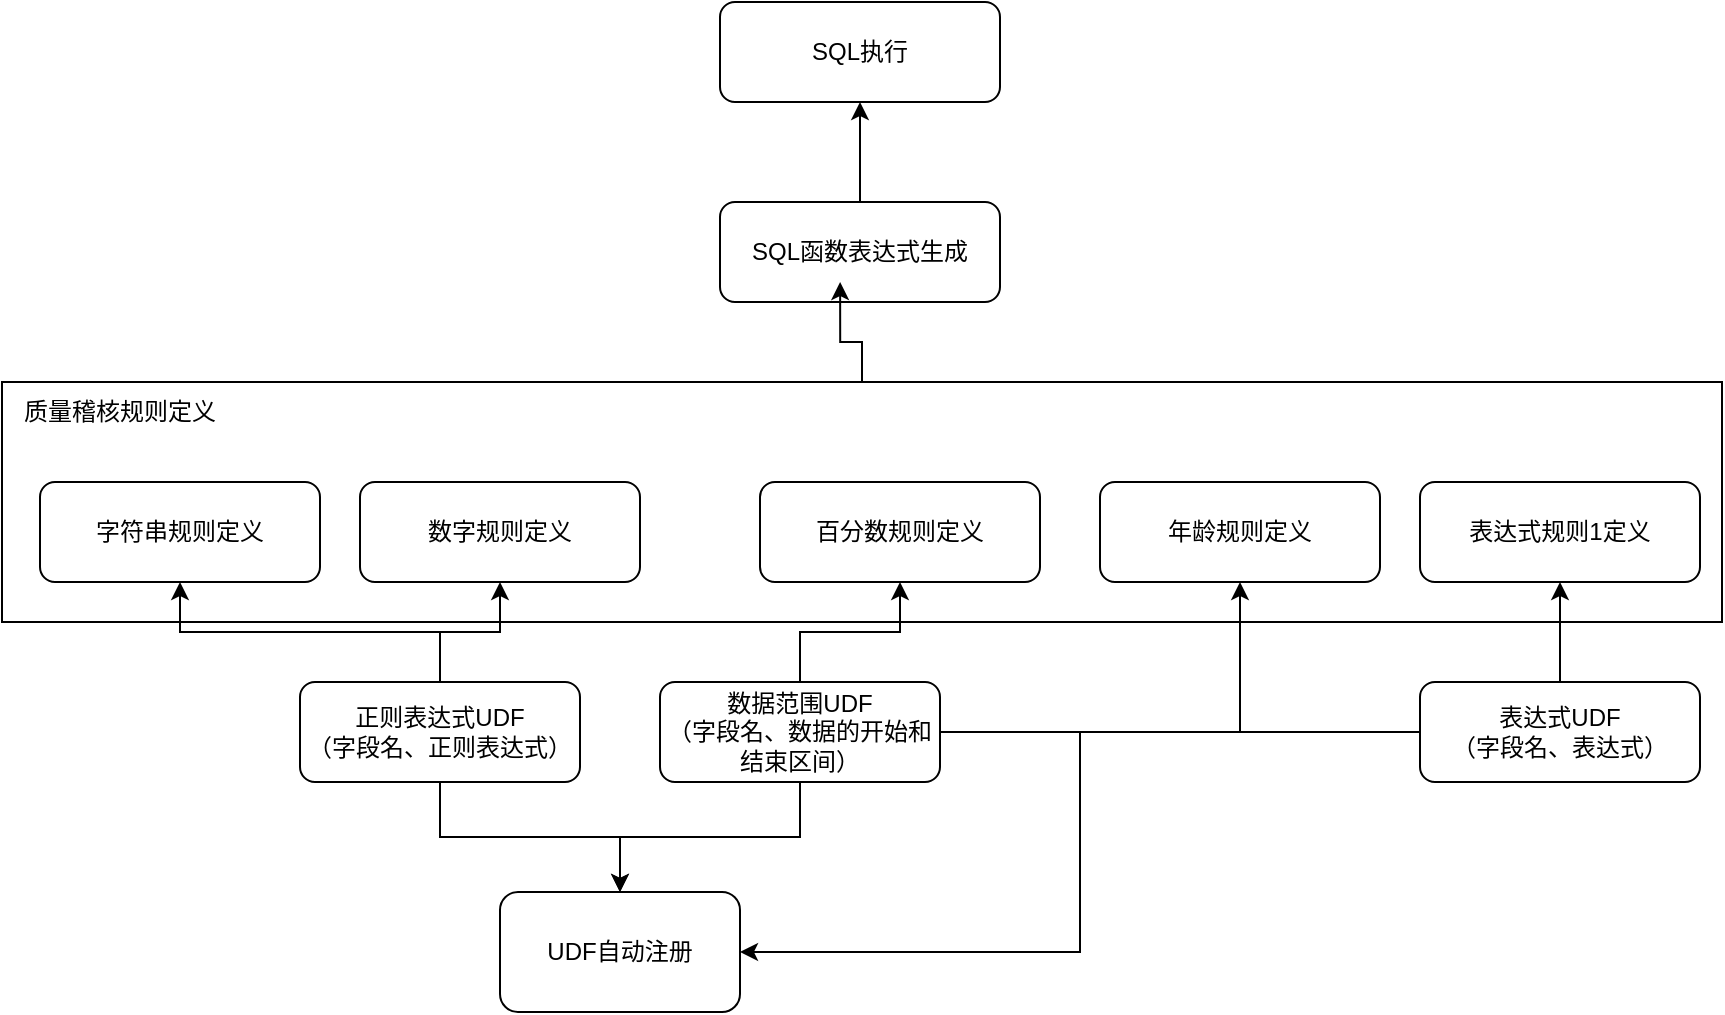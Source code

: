 <mxfile version="24.8.6" pages="3">
  <diagram name="zl_zq" id="EnklMg3L7o-6UmikLhj0">
    <mxGraphModel dx="1114" dy="593" grid="1" gridSize="10" guides="1" tooltips="1" connect="1" arrows="1" fold="1" page="1" pageScale="1" pageWidth="827" pageHeight="1169" math="0" shadow="0">
      <root>
        <mxCell id="0" />
        <mxCell id="1" parent="0" />
        <mxCell id="MpRmsq3lnbngI3vuwVID-38" value="" style="rounded=0;whiteSpace=wrap;html=1;" parent="1" vertex="1">
          <mxGeometry x="191" y="320" width="860" height="120" as="geometry" />
        </mxCell>
        <mxCell id="MpRmsq3lnbngI3vuwVID-22" style="edgeStyle=orthogonalEdgeStyle;rounded=0;orthogonalLoop=1;jettySize=auto;html=1;" parent="1" source="MpRmsq3lnbngI3vuwVID-18" target="MpRmsq3lnbngI3vuwVID-21" edge="1">
          <mxGeometry relative="1" as="geometry" />
        </mxCell>
        <mxCell id="MpRmsq3lnbngI3vuwVID-28" style="edgeStyle=orthogonalEdgeStyle;rounded=0;orthogonalLoop=1;jettySize=auto;html=1;entryX=0.5;entryY=1;entryDx=0;entryDy=0;" parent="1" source="MpRmsq3lnbngI3vuwVID-18" target="MpRmsq3lnbngI3vuwVID-24" edge="1">
          <mxGeometry relative="1" as="geometry" />
        </mxCell>
        <mxCell id="MpRmsq3lnbngI3vuwVID-29" style="edgeStyle=orthogonalEdgeStyle;rounded=0;orthogonalLoop=1;jettySize=auto;html=1;entryX=0.5;entryY=1;entryDx=0;entryDy=0;" parent="1" source="MpRmsq3lnbngI3vuwVID-18" target="MpRmsq3lnbngI3vuwVID-25" edge="1">
          <mxGeometry relative="1" as="geometry" />
        </mxCell>
        <mxCell id="MpRmsq3lnbngI3vuwVID-18" value="正则表达式UDF&lt;div&gt;（字段名、正则表达式）&lt;/div&gt;" style="rounded=1;whiteSpace=wrap;html=1;" parent="1" vertex="1">
          <mxGeometry x="340" y="470" width="140" height="50" as="geometry" />
        </mxCell>
        <mxCell id="MpRmsq3lnbngI3vuwVID-23" style="edgeStyle=orthogonalEdgeStyle;rounded=0;orthogonalLoop=1;jettySize=auto;html=1;entryX=0.5;entryY=0;entryDx=0;entryDy=0;" parent="1" source="MpRmsq3lnbngI3vuwVID-20" target="MpRmsq3lnbngI3vuwVID-21" edge="1">
          <mxGeometry relative="1" as="geometry" />
        </mxCell>
        <mxCell id="MpRmsq3lnbngI3vuwVID-30" style="edgeStyle=orthogonalEdgeStyle;rounded=0;orthogonalLoop=1;jettySize=auto;html=1;entryX=0.5;entryY=1;entryDx=0;entryDy=0;" parent="1" source="MpRmsq3lnbngI3vuwVID-20" target="MpRmsq3lnbngI3vuwVID-26" edge="1">
          <mxGeometry relative="1" as="geometry" />
        </mxCell>
        <mxCell id="MpRmsq3lnbngI3vuwVID-31" style="edgeStyle=orthogonalEdgeStyle;rounded=0;orthogonalLoop=1;jettySize=auto;html=1;entryX=0.5;entryY=1;entryDx=0;entryDy=0;" parent="1" source="MpRmsq3lnbngI3vuwVID-20" target="MpRmsq3lnbngI3vuwVID-27" edge="1">
          <mxGeometry relative="1" as="geometry" />
        </mxCell>
        <mxCell id="MpRmsq3lnbngI3vuwVID-20" value="数据范围UDF&lt;div&gt;（字段名、数据的开始和结束区间）&lt;/div&gt;" style="rounded=1;whiteSpace=wrap;html=1;" parent="1" vertex="1">
          <mxGeometry x="520" y="470" width="140" height="50" as="geometry" />
        </mxCell>
        <mxCell id="MpRmsq3lnbngI3vuwVID-21" value="UDF自动注册" style="rounded=1;whiteSpace=wrap;html=1;" parent="1" vertex="1">
          <mxGeometry x="440" y="575" width="120" height="60" as="geometry" />
        </mxCell>
        <mxCell id="MpRmsq3lnbngI3vuwVID-24" value="字符串规则定义" style="rounded=1;whiteSpace=wrap;html=1;" parent="1" vertex="1">
          <mxGeometry x="210" y="370" width="140" height="50" as="geometry" />
        </mxCell>
        <mxCell id="MpRmsq3lnbngI3vuwVID-25" value="数字规则定义" style="rounded=1;whiteSpace=wrap;html=1;" parent="1" vertex="1">
          <mxGeometry x="370" y="370" width="140" height="50" as="geometry" />
        </mxCell>
        <mxCell id="MpRmsq3lnbngI3vuwVID-26" value="百分数规则定义" style="rounded=1;whiteSpace=wrap;html=1;" parent="1" vertex="1">
          <mxGeometry x="570" y="370" width="140" height="50" as="geometry" />
        </mxCell>
        <mxCell id="MpRmsq3lnbngI3vuwVID-27" value="年龄规则定义" style="rounded=1;whiteSpace=wrap;html=1;" parent="1" vertex="1">
          <mxGeometry x="740" y="370" width="140" height="50" as="geometry" />
        </mxCell>
        <mxCell id="MpRmsq3lnbngI3vuwVID-34" style="edgeStyle=orthogonalEdgeStyle;rounded=0;orthogonalLoop=1;jettySize=auto;html=1;entryX=0.5;entryY=1;entryDx=0;entryDy=0;" parent="1" source="MpRmsq3lnbngI3vuwVID-32" target="MpRmsq3lnbngI3vuwVID-33" edge="1">
          <mxGeometry relative="1" as="geometry" />
        </mxCell>
        <mxCell id="MpRmsq3lnbngI3vuwVID-35" style="edgeStyle=orthogonalEdgeStyle;rounded=0;orthogonalLoop=1;jettySize=auto;html=1;entryX=1;entryY=0.5;entryDx=0;entryDy=0;" parent="1" source="MpRmsq3lnbngI3vuwVID-32" target="MpRmsq3lnbngI3vuwVID-21" edge="1">
          <mxGeometry relative="1" as="geometry" />
        </mxCell>
        <mxCell id="MpRmsq3lnbngI3vuwVID-32" value="表达式UDF&lt;div&gt;（字段名、表达式）&lt;/div&gt;" style="rounded=1;whiteSpace=wrap;html=1;" parent="1" vertex="1">
          <mxGeometry x="900" y="470" width="140" height="50" as="geometry" />
        </mxCell>
        <mxCell id="MpRmsq3lnbngI3vuwVID-33" value="表达式规则1定义" style="rounded=1;whiteSpace=wrap;html=1;" parent="1" vertex="1">
          <mxGeometry x="900" y="370" width="140" height="50" as="geometry" />
        </mxCell>
        <mxCell id="MpRmsq3lnbngI3vuwVID-41" style="edgeStyle=orthogonalEdgeStyle;rounded=0;orthogonalLoop=1;jettySize=auto;html=1;entryX=0.5;entryY=1;entryDx=0;entryDy=0;" parent="1" source="MpRmsq3lnbngI3vuwVID-36" target="MpRmsq3lnbngI3vuwVID-37" edge="1">
          <mxGeometry relative="1" as="geometry" />
        </mxCell>
        <mxCell id="MpRmsq3lnbngI3vuwVID-36" value="SQL函数表达式生成" style="rounded=1;whiteSpace=wrap;html=1;" parent="1" vertex="1">
          <mxGeometry x="550" y="230" width="140" height="50" as="geometry" />
        </mxCell>
        <mxCell id="MpRmsq3lnbngI3vuwVID-37" value="SQL执行" style="rounded=1;whiteSpace=wrap;html=1;" parent="1" vertex="1">
          <mxGeometry x="550" y="130" width="140" height="50" as="geometry" />
        </mxCell>
        <mxCell id="MpRmsq3lnbngI3vuwVID-40" style="edgeStyle=orthogonalEdgeStyle;rounded=0;orthogonalLoop=1;jettySize=auto;html=1;entryX=0.429;entryY=0.8;entryDx=0;entryDy=0;entryPerimeter=0;" parent="1" source="MpRmsq3lnbngI3vuwVID-38" target="MpRmsq3lnbngI3vuwVID-36" edge="1">
          <mxGeometry relative="1" as="geometry" />
        </mxCell>
        <mxCell id="MpRmsq3lnbngI3vuwVID-42" value="质量稽核规则定义" style="text;html=1;align=center;verticalAlign=middle;whiteSpace=wrap;rounded=0;" parent="1" vertex="1">
          <mxGeometry x="200" y="320" width="100" height="30" as="geometry" />
        </mxCell>
      </root>
    </mxGraphModel>
  </diagram>
  <diagram id="P8CFfrJd8-MoWERUeQgS" name="第 2 页">
    <mxGraphModel dx="1050" dy="2863" grid="1" gridSize="10" guides="1" tooltips="1" connect="1" arrows="1" fold="1" page="1" pageScale="1" pageWidth="827" pageHeight="1169" math="0" shadow="0">
      <root>
        <mxCell id="0" />
        <mxCell id="1" parent="0" />
        <mxCell id="RdZPewtEYXk6ACdc1Kod-3" value="" style="rounded=0;whiteSpace=wrap;html=1;" parent="1" vertex="1">
          <mxGeometry x="1250" y="-2020" width="272" height="172" as="geometry" />
        </mxCell>
        <mxCell id="RdZPewtEYXk6ACdc1Kod-1" value="" style="rounded=0;whiteSpace=wrap;html=1;" parent="1" vertex="1">
          <mxGeometry x="781.5" y="-2020" width="278.5" height="172" as="geometry" />
        </mxCell>
        <mxCell id="aHeObRvXCR4k-k0IpJkK-68" value="" style="rounded=0;whiteSpace=wrap;html=1;" parent="1" vertex="1">
          <mxGeometry x="913" y="-1380" width="477.5" height="276" as="geometry" />
        </mxCell>
        <mxCell id="WTp6hPIGkEqqnta1tMKg-5" value="" style="rounded=0;whiteSpace=wrap;html=1;" parent="1" vertex="1">
          <mxGeometry x="549.75" y="-1780" width="390.25" height="270" as="geometry" />
        </mxCell>
        <mxCell id="WTp6hPIGkEqqnta1tMKg-3" style="edgeStyle=orthogonalEdgeStyle;rounded=0;orthogonalLoop=1;jettySize=auto;html=1;entryX=0;entryY=0.5;entryDx=0;entryDy=0;" parent="1" source="d9uXpAh-2a4-CEkiIW_F-46" target="d9uXpAh-2a4-CEkiIW_F-39" edge="1">
          <mxGeometry relative="1" as="geometry" />
        </mxCell>
        <mxCell id="d9uXpAh-2a4-CEkiIW_F-46" value="" style="rounded=1;whiteSpace=wrap;html=1;" parent="1" vertex="1">
          <mxGeometry x="558.75" y="-1769" width="131.25" height="249" as="geometry" />
        </mxCell>
        <mxCell id="LFc1hX1YbQdfVsH74rq6-1" style="edgeStyle=orthogonalEdgeStyle;rounded=0;orthogonalLoop=1;jettySize=auto;html=1;entryX=0.5;entryY=1;entryDx=0;entryDy=0;" parent="1" source="kUEGk9au2-VWEjPAydOZ-4" target="kUEGk9au2-VWEjPAydOZ-6" edge="1">
          <mxGeometry relative="1" as="geometry" />
        </mxCell>
        <mxCell id="kUEGk9au2-VWEjPAydOZ-4" value="" style="rounded=0;whiteSpace=wrap;html=1;" parent="1" vertex="1">
          <mxGeometry x="752" y="890" width="546" height="110" as="geometry" />
        </mxCell>
        <mxCell id="vv45NxMrFn_otVENTx0L-1" value="" style="rounded=1;whiteSpace=wrap;html=1;" parent="1" vertex="1">
          <mxGeometry x="769" y="410" width="510" height="130" as="geometry" />
        </mxCell>
        <mxCell id="FvapQGoTUI_Bh2VXTVNJ-9" style="edgeStyle=orthogonalEdgeStyle;rounded=0;orthogonalLoop=1;jettySize=auto;html=1;entryX=0;entryY=0.5;entryDx=0;entryDy=0;startArrow=classic;startFill=1;" parent="1" source="FvapQGoTUI_Bh2VXTVNJ-1" target="FvapQGoTUI_Bh2VXTVNJ-4" edge="1">
          <mxGeometry relative="1" as="geometry" />
        </mxCell>
        <mxCell id="FvapQGoTUI_Bh2VXTVNJ-1" value="应用程序" style="rounded=0;whiteSpace=wrap;html=1;" parent="1" vertex="1">
          <mxGeometry x="115" y="340" width="90" height="60" as="geometry" />
        </mxCell>
        <mxCell id="FvapQGoTUI_Bh2VXTVNJ-2" value="数据库1" style="rounded=0;whiteSpace=wrap;html=1;" parent="1" vertex="1">
          <mxGeometry x="485" y="280" width="90" height="60" as="geometry" />
        </mxCell>
        <mxCell id="FvapQGoTUI_Bh2VXTVNJ-3" value="数据N" style="rounded=0;whiteSpace=wrap;html=1;" parent="1" vertex="1">
          <mxGeometry x="485" y="400" width="90" height="60" as="geometry" />
        </mxCell>
        <mxCell id="FvapQGoTUI_Bh2VXTVNJ-8" style="edgeStyle=orthogonalEdgeStyle;rounded=0;orthogonalLoop=1;jettySize=auto;html=1;entryX=0.5;entryY=0;entryDx=0;entryDy=0;endArrow=block;endFill=1;startArrow=classic;startFill=1;" parent="1" source="FvapQGoTUI_Bh2VXTVNJ-4" target="FvapQGoTUI_Bh2VXTVNJ-6" edge="1">
          <mxGeometry relative="1" as="geometry" />
        </mxCell>
        <mxCell id="FvapQGoTUI_Bh2VXTVNJ-12" style="edgeStyle=orthogonalEdgeStyle;rounded=0;orthogonalLoop=1;jettySize=auto;html=1;entryX=0;entryY=0.5;entryDx=0;entryDy=0;" parent="1" source="FvapQGoTUI_Bh2VXTVNJ-4" target="FvapQGoTUI_Bh2VXTVNJ-3" edge="1">
          <mxGeometry relative="1" as="geometry" />
        </mxCell>
        <mxCell id="FvapQGoTUI_Bh2VXTVNJ-4" value="中间件" style="rounded=0;whiteSpace=wrap;html=1;" parent="1" vertex="1">
          <mxGeometry x="265" y="340" width="150" height="60" as="geometry" />
        </mxCell>
        <mxCell id="FvapQGoTUI_Bh2VXTVNJ-17" style="edgeStyle=orthogonalEdgeStyle;rounded=0;orthogonalLoop=1;jettySize=auto;html=1;entryX=0.5;entryY=1;entryDx=0;entryDy=0;" parent="1" source="FvapQGoTUI_Bh2VXTVNJ-5" target="FvapQGoTUI_Bh2VXTVNJ-4" edge="1">
          <mxGeometry relative="1" as="geometry" />
        </mxCell>
        <mxCell id="FvapQGoTUI_Bh2VXTVNJ-5" value="SQL&lt;div&gt;改写&lt;/div&gt;" style="rounded=1;whiteSpace=wrap;html=1;" parent="1" vertex="1">
          <mxGeometry x="310" y="440" width="60" height="40" as="geometry" />
        </mxCell>
        <mxCell id="FvapQGoTUI_Bh2VXTVNJ-6" value="数据&lt;div&gt;加解密&lt;/div&gt;" style="rounded=1;whiteSpace=wrap;html=1;" parent="1" vertex="1">
          <mxGeometry x="382" y="440" width="60" height="40" as="geometry" />
        </mxCell>
        <mxCell id="FvapQGoTUI_Bh2VXTVNJ-10" style="edgeStyle=orthogonalEdgeStyle;rounded=0;orthogonalLoop=1;jettySize=auto;html=1;entryX=0;entryY=0.633;entryDx=0;entryDy=0;entryPerimeter=0;" parent="1" source="FvapQGoTUI_Bh2VXTVNJ-4" target="FvapQGoTUI_Bh2VXTVNJ-2" edge="1">
          <mxGeometry relative="1" as="geometry" />
        </mxCell>
        <mxCell id="FvapQGoTUI_Bh2VXTVNJ-16" style="edgeStyle=orthogonalEdgeStyle;rounded=0;orthogonalLoop=1;jettySize=auto;html=1;entryX=0.5;entryY=1;entryDx=0;entryDy=0;" parent="1" source="FvapQGoTUI_Bh2VXTVNJ-13" target="FvapQGoTUI_Bh2VXTVNJ-4" edge="1">
          <mxGeometry relative="1" as="geometry" />
        </mxCell>
        <mxCell id="FvapQGoTUI_Bh2VXTVNJ-13" value="SQL&lt;div&gt;解析&lt;/div&gt;" style="rounded=1;whiteSpace=wrap;html=1;" parent="1" vertex="1">
          <mxGeometry x="237" y="440" width="60" height="40" as="geometry" />
        </mxCell>
        <mxCell id="FlpTjz6dlXSzKR6ZCtCg-6" style="edgeStyle=orthogonalEdgeStyle;rounded=0;orthogonalLoop=1;jettySize=auto;html=1;entryX=0;entryY=0.5;entryDx=0;entryDy=0;" parent="1" source="FlpTjz6dlXSzKR6ZCtCg-1" target="FlpTjz6dlXSzKR6ZCtCg-5" edge="1">
          <mxGeometry relative="1" as="geometry" />
        </mxCell>
        <mxCell id="FlpTjz6dlXSzKR6ZCtCg-1" value="创建快照" style="rounded=0;whiteSpace=wrap;html=1;" parent="1" vertex="1">
          <mxGeometry x="400" y="530" width="105" height="50" as="geometry" />
        </mxCell>
        <mxCell id="FlpTjz6dlXSzKR6ZCtCg-24" style="edgeStyle=orthogonalEdgeStyle;rounded=0;orthogonalLoop=1;jettySize=auto;html=1;entryX=0.5;entryY=0;entryDx=0;entryDy=0;" parent="1" source="FlpTjz6dlXSzKR6ZCtCg-5" target="FlpTjz6dlXSzKR6ZCtCg-18" edge="1">
          <mxGeometry relative="1" as="geometry" />
        </mxCell>
        <mxCell id="FlpTjz6dlXSzKR6ZCtCg-5" value="快照文件同步" style="rounded=0;whiteSpace=wrap;html=1;" parent="1" vertex="1">
          <mxGeometry x="565" y="530" width="105" height="50" as="geometry" />
        </mxCell>
        <mxCell id="FlpTjz6dlXSzKR6ZCtCg-20" style="edgeStyle=orthogonalEdgeStyle;rounded=0;orthogonalLoop=1;jettySize=auto;html=1;entryX=0.5;entryY=0;entryDx=0;entryDy=0;" parent="1" source="FlpTjz6dlXSzKR6ZCtCg-12" target="FlpTjz6dlXSzKR6ZCtCg-19" edge="1">
          <mxGeometry relative="1" as="geometry" />
        </mxCell>
        <mxCell id="FlpTjz6dlXSzKR6ZCtCg-21" style="edgeStyle=orthogonalEdgeStyle;rounded=0;orthogonalLoop=1;jettySize=auto;html=1;entryX=0;entryY=0.5;entryDx=0;entryDy=0;exitX=0.5;exitY=0;exitDx=0;exitDy=0;" parent="1" source="FlpTjz6dlXSzKR6ZCtCg-12" target="FlpTjz6dlXSzKR6ZCtCg-1" edge="1">
          <mxGeometry relative="1" as="geometry" />
        </mxCell>
        <mxCell id="FlpTjz6dlXSzKR6ZCtCg-23" style="edgeStyle=orthogonalEdgeStyle;rounded=0;orthogonalLoop=1;jettySize=auto;html=1;entryX=0;entryY=0.5;entryDx=0;entryDy=0;" parent="1" source="FlpTjz6dlXSzKR6ZCtCg-12" target="FlpTjz6dlXSzKR6ZCtCg-17" edge="1">
          <mxGeometry relative="1" as="geometry" />
        </mxCell>
        <mxCell id="FlpTjz6dlXSzKR6ZCtCg-27" style="rounded=0;orthogonalLoop=1;jettySize=auto;html=1;entryX=0;entryY=0.5;entryDx=0;entryDy=0;dashed=1;dashPattern=8 8;" parent="1" source="FlpTjz6dlXSzKR6ZCtCg-12" target="FlpTjz6dlXSzKR6ZCtCg-18" edge="1">
          <mxGeometry relative="1" as="geometry" />
        </mxCell>
        <mxCell id="FlpTjz6dlXSzKR6ZCtCg-12" value="ES访问代理中间件" style="rounded=0;whiteSpace=wrap;html=1;" parent="1" vertex="1">
          <mxGeometry x="242" y="710" width="105" height="50" as="geometry" />
        </mxCell>
        <mxCell id="FlpTjz6dlXSzKR6ZCtCg-15" style="edgeStyle=orthogonalEdgeStyle;rounded=0;orthogonalLoop=1;jettySize=auto;html=1;entryX=0;entryY=0.5;entryDx=0;entryDy=0;" parent="1" source="FlpTjz6dlXSzKR6ZCtCg-14" target="FlpTjz6dlXSzKR6ZCtCg-12" edge="1">
          <mxGeometry relative="1" as="geometry" />
        </mxCell>
        <mxCell id="FlpTjz6dlXSzKR6ZCtCg-14" value="客户端请求" style="rounded=0;whiteSpace=wrap;html=1;" parent="1" vertex="1">
          <mxGeometry x="80" y="710" width="105" height="50" as="geometry" />
        </mxCell>
        <mxCell id="FlpTjz6dlXSzKR6ZCtCg-17" value="ES旧集群" style="rounded=1;whiteSpace=wrap;html=1;" parent="1" vertex="1">
          <mxGeometry x="455" y="705" width="120" height="60" as="geometry" />
        </mxCell>
        <mxCell id="FlpTjz6dlXSzKR6ZCtCg-18" value="ES新集群" style="rounded=1;whiteSpace=wrap;html=1;" parent="1" vertex="1">
          <mxGeometry x="557.5" y="815" width="120" height="60" as="geometry" />
        </mxCell>
        <mxCell id="FlpTjz6dlXSzKR6ZCtCg-26" style="edgeStyle=orthogonalEdgeStyle;rounded=0;orthogonalLoop=1;jettySize=auto;html=1;entryX=0;entryY=0.5;entryDx=0;entryDy=0;" parent="1" source="FlpTjz6dlXSzKR6ZCtCg-19" target="FlpTjz6dlXSzKR6ZCtCg-18" edge="1">
          <mxGeometry relative="1" as="geometry" />
        </mxCell>
        <mxCell id="FlpTjz6dlXSzKR6ZCtCg-19" value="事务日志生成器" style="rounded=0;whiteSpace=wrap;html=1;" parent="1" vertex="1">
          <mxGeometry x="242" y="820" width="105" height="50" as="geometry" />
        </mxCell>
        <mxCell id="FlpTjz6dlXSzKR6ZCtCg-28" value="1" style="ellipse;whiteSpace=wrap;html=1;aspect=fixed;" parent="1" vertex="1">
          <mxGeometry x="202" y="710" width="20" height="20" as="geometry" />
        </mxCell>
        <mxCell id="FlpTjz6dlXSzKR6ZCtCg-29" value="2" style="ellipse;whiteSpace=wrap;html=1;aspect=fixed;" parent="1" vertex="1">
          <mxGeometry x="270" y="600" width="20" height="20" as="geometry" />
        </mxCell>
        <mxCell id="FlpTjz6dlXSzKR6ZCtCg-31" value="4" style="ellipse;whiteSpace=wrap;html=1;aspect=fixed;" parent="1" vertex="1">
          <mxGeometry x="520" y="530" width="20" height="20" as="geometry" />
        </mxCell>
        <mxCell id="FlpTjz6dlXSzKR6ZCtCg-32" value="5" style="ellipse;whiteSpace=wrap;html=1;aspect=fixed;" parent="1" vertex="1">
          <mxGeometry x="620" y="670" width="20" height="20" as="geometry" />
        </mxCell>
        <mxCell id="FlpTjz6dlXSzKR6ZCtCg-39" value="3" style="ellipse;whiteSpace=wrap;html=1;aspect=fixed;" parent="1" vertex="1">
          <mxGeometry x="270" y="780" width="20" height="20" as="geometry" />
        </mxCell>
        <mxCell id="FlpTjz6dlXSzKR6ZCtCg-40" value="6" style="ellipse;whiteSpace=wrap;html=1;aspect=fixed;" parent="1" vertex="1">
          <mxGeometry x="427" y="855" width="20" height="20" as="geometry" />
        </mxCell>
        <mxCell id="FlpTjz6dlXSzKR6ZCtCg-41" value="7" style="ellipse;whiteSpace=wrap;html=1;aspect=fixed;" parent="1" vertex="1">
          <mxGeometry x="404" y="760" width="20" height="20" as="geometry" />
        </mxCell>
        <mxCell id="Fm-ZKwv6pAc-7PzzmExV-4" style="edgeStyle=orthogonalEdgeStyle;rounded=0;orthogonalLoop=1;jettySize=auto;html=1;" parent="1" source="Fm-ZKwv6pAc-7PzzmExV-1" target="Fm-ZKwv6pAc-7PzzmExV-3" edge="1">
          <mxGeometry relative="1" as="geometry" />
        </mxCell>
        <mxCell id="Fm-ZKwv6pAc-7PzzmExV-1" value="&lt;span style=&quot;font-size: 17px;&quot;&gt;获取主机的CPU和内存使用率&lt;/span&gt;" style="rounded=0;whiteSpace=wrap;html=1;" parent="1" vertex="1">
          <mxGeometry x="310" y="940" width="145" height="60" as="geometry" />
        </mxCell>
        <mxCell id="Fm-ZKwv6pAc-7PzzmExV-6" style="edgeStyle=orthogonalEdgeStyle;rounded=0;orthogonalLoop=1;jettySize=auto;html=1;entryX=1;entryY=0.5;entryDx=0;entryDy=0;" parent="1" source="Fm-ZKwv6pAc-7PzzmExV-3" target="Fm-ZKwv6pAc-7PzzmExV-5" edge="1">
          <mxGeometry relative="1" as="geometry" />
        </mxCell>
        <mxCell id="Fm-ZKwv6pAc-7PzzmExV-7" value="否" style="edgeLabel;html=1;align=center;verticalAlign=middle;resizable=0;points=[];" parent="Fm-ZKwv6pAc-7PzzmExV-6" vertex="1" connectable="0">
          <mxGeometry x="-0.011" y="1" relative="1" as="geometry">
            <mxPoint as="offset" />
          </mxGeometry>
        </mxCell>
        <mxCell id="Fm-ZKwv6pAc-7PzzmExV-3" value="&lt;font style=&quot;font-size: 16px;&quot;&gt;是否&lt;/font&gt;&lt;div style=&quot;font-size: 16px;&quot;&gt;&lt;font style=&quot;font-size: 16px;&quot;&gt;超阈值&lt;/font&gt;&lt;/div&gt;" style="rhombus;whiteSpace=wrap;html=1;" parent="1" vertex="1">
          <mxGeometry x="319.5" y="1060" width="126" height="100" as="geometry" />
        </mxCell>
        <mxCell id="Fm-ZKwv6pAc-7PzzmExV-5" value="&lt;p class=&quot;MsoNormal&quot;&gt;&lt;span style=&quot;mso-spacerun:&#39;yes&#39;;font-family:Calibri;font-size:12.0pt;&quot;&gt;&lt;font face=&quot;宋体&quot;&gt;资源充足，提高&lt;/font&gt;&lt;/span&gt;&lt;span style=&quot;mso-spacerun:&#39;yes&#39;;font-family:宋体;font-size:12.0pt;&quot;&gt;&lt;font face=&quot;Calibri&quot;&gt;NodeManager&lt;/font&gt;&lt;font face=&quot;宋体&quot;&gt;资源&lt;/font&gt;&lt;/span&gt;&lt;span style=&quot;mso-spacerun:&#39;yes&#39;;font-family:Calibri;font-size:12.0pt;&quot;&gt;&lt;font face=&quot;宋体&quot;&gt;配置&lt;/font&gt;&lt;/span&gt;&lt;/p&gt;" style="rounded=0;whiteSpace=wrap;html=1;" parent="1" vertex="1">
          <mxGeometry x="100" y="1080" width="145" height="60" as="geometry" />
        </mxCell>
        <mxCell id="Fm-ZKwv6pAc-7PzzmExV-12" style="edgeStyle=orthogonalEdgeStyle;rounded=0;orthogonalLoop=1;jettySize=auto;html=1;" parent="1" source="Fm-ZKwv6pAc-7PzzmExV-8" target="Fm-ZKwv6pAc-7PzzmExV-11" edge="1">
          <mxGeometry relative="1" as="geometry">
            <Array as="points">
              <mxPoint x="384" y="1310" />
              <mxPoint x="384" y="1310" />
            </Array>
          </mxGeometry>
        </mxCell>
        <mxCell id="Fm-ZKwv6pAc-7PzzmExV-8" value="&lt;p class=&quot;MsoNormal&quot;&gt;&lt;font face=&quot;宋体&quot;&gt;&lt;span style=&quot;font-size: 16px;&quot;&gt;主机资源占用饱和，计算NodeManager的CPU、内存使用率占比&lt;/span&gt;&lt;/font&gt;&lt;/p&gt;" style="rounded=0;whiteSpace=wrap;html=1;" parent="1" vertex="1">
          <mxGeometry x="310" y="1220" width="167" height="80" as="geometry" />
        </mxCell>
        <mxCell id="Fm-ZKwv6pAc-7PzzmExV-9" style="edgeStyle=orthogonalEdgeStyle;rounded=0;orthogonalLoop=1;jettySize=auto;html=1;entryX=0.433;entryY=0.001;entryDx=0;entryDy=0;entryPerimeter=0;" parent="1" source="Fm-ZKwv6pAc-7PzzmExV-3" target="Fm-ZKwv6pAc-7PzzmExV-8" edge="1">
          <mxGeometry relative="1" as="geometry" />
        </mxCell>
        <mxCell id="Fm-ZKwv6pAc-7PzzmExV-10" value="是" style="edgeLabel;html=1;align=center;verticalAlign=middle;resizable=0;points=[];" parent="Fm-ZKwv6pAc-7PzzmExV-9" vertex="1" connectable="0">
          <mxGeometry x="-0.365" y="3" relative="1" as="geometry">
            <mxPoint as="offset" />
          </mxGeometry>
        </mxCell>
        <mxCell id="Fm-ZKwv6pAc-7PzzmExV-14" style="edgeStyle=orthogonalEdgeStyle;rounded=0;orthogonalLoop=1;jettySize=auto;html=1;entryX=1;entryY=0.5;entryDx=0;entryDy=0;" parent="1" source="Fm-ZKwv6pAc-7PzzmExV-11" target="Fm-ZKwv6pAc-7PzzmExV-13" edge="1">
          <mxGeometry relative="1" as="geometry" />
        </mxCell>
        <mxCell id="Fm-ZKwv6pAc-7PzzmExV-15" value="否" style="edgeLabel;html=1;align=center;verticalAlign=middle;resizable=0;points=[];" parent="Fm-ZKwv6pAc-7PzzmExV-14" vertex="1" connectable="0">
          <mxGeometry x="-0.149" y="3" relative="1" as="geometry">
            <mxPoint as="offset" />
          </mxGeometry>
        </mxCell>
        <mxCell id="Fm-ZKwv6pAc-7PzzmExV-17" style="edgeStyle=orthogonalEdgeStyle;rounded=0;orthogonalLoop=1;jettySize=auto;html=1;entryX=0.5;entryY=0;entryDx=0;entryDy=0;" parent="1" source="Fm-ZKwv6pAc-7PzzmExV-11" target="Fm-ZKwv6pAc-7PzzmExV-16" edge="1">
          <mxGeometry relative="1" as="geometry" />
        </mxCell>
        <mxCell id="Fm-ZKwv6pAc-7PzzmExV-18" value="是" style="edgeLabel;html=1;align=center;verticalAlign=middle;resizable=0;points=[];" parent="Fm-ZKwv6pAc-7PzzmExV-17" vertex="1" connectable="0">
          <mxGeometry x="0.111" relative="1" as="geometry">
            <mxPoint as="offset" />
          </mxGeometry>
        </mxCell>
        <mxCell id="Fm-ZKwv6pAc-7PzzmExV-11" value="&lt;font style=&quot;font-size: 16px;&quot;&gt;是否&lt;/font&gt;&lt;div style=&quot;font-size: 16px;&quot;&gt;&lt;font style=&quot;font-size: 16px;&quot;&gt;超阈值&lt;/font&gt;&lt;/div&gt;" style="rhombus;whiteSpace=wrap;html=1;" parent="1" vertex="1">
          <mxGeometry x="321" y="1360" width="126" height="100" as="geometry" />
        </mxCell>
        <mxCell id="Fm-ZKwv6pAc-7PzzmExV-13" value="&lt;p class=&quot;MsoNormal&quot;&gt;&lt;span style=&quot;mso-spacerun:&#39;yes&#39;;font-family:Calibri;font-size:12.0pt;&quot;&gt;&lt;font face=&quot;宋体&quot;&gt;保持当前&lt;/font&gt;&lt;/span&gt;&lt;span style=&quot;mso-spacerun:&#39;yes&#39;;font-family:宋体;font-size:12.0pt;&quot;&gt;&lt;font face=&quot;Calibri&quot;&gt;NodeManager&lt;/font&gt;&lt;font face=&quot;宋体&quot;&gt;资源&lt;/font&gt;&lt;/span&gt;&lt;span style=&quot;mso-spacerun:&#39;yes&#39;;font-family:Calibri;font-size:12.0pt;&quot;&gt;&lt;font face=&quot;宋体&quot;&gt;配置&lt;/font&gt;&lt;/span&gt;&lt;/p&gt;" style="rounded=0;whiteSpace=wrap;html=1;" parent="1" vertex="1">
          <mxGeometry x="80" y="1380" width="165" height="60" as="geometry" />
        </mxCell>
        <mxCell id="Fm-ZKwv6pAc-7PzzmExV-16" value="&lt;p class=&quot;MsoNormal&quot;&gt;&lt;font face=&quot;宋体&quot;&gt;&lt;span style=&quot;font-size: 16px;&quot;&gt;NodeManager计算资源超预期。抑制新任务提交，驱逐存量任务至其他资源充足节点&lt;/span&gt;&lt;/font&gt;&lt;/p&gt;" style="rounded=0;whiteSpace=wrap;html=1;" parent="1" vertex="1">
          <mxGeometry x="301" y="1530" width="167" height="80" as="geometry" />
        </mxCell>
        <mxCell id="zykydFsf39Duy5QdUStJ-9" style="edgeStyle=orthogonalEdgeStyle;rounded=0;orthogonalLoop=1;jettySize=auto;html=1;" parent="1" source="zykydFsf39Duy5QdUStJ-1" edge="1">
          <mxGeometry relative="1" as="geometry">
            <mxPoint x="822.5" y="-96" as="targetPoint" />
          </mxGeometry>
        </mxCell>
        <mxCell id="zykydFsf39Duy5QdUStJ-1" value="数据源" style="rounded=0;whiteSpace=wrap;html=1;" parent="1" vertex="1">
          <mxGeometry x="700" y="-126" width="72.5" height="60" as="geometry" />
        </mxCell>
        <mxCell id="zykydFsf39Duy5QdUStJ-11" style="edgeStyle=orthogonalEdgeStyle;rounded=0;orthogonalLoop=1;jettySize=auto;html=1;entryX=0;entryY=0.5;entryDx=0;entryDy=0;" parent="1" source="zykydFsf39Duy5QdUStJ-2" target="zykydFsf39Duy5QdUStJ-10" edge="1">
          <mxGeometry relative="1" as="geometry" />
        </mxCell>
        <mxCell id="zykydFsf39Duy5QdUStJ-14" style="edgeStyle=orthogonalEdgeStyle;rounded=0;orthogonalLoop=1;jettySize=auto;html=1;entryX=0;entryY=0.5;entryDx=0;entryDy=0;dashed=1;" parent="1" source="zykydFsf39Duy5QdUStJ-2" target="zykydFsf39Duy5QdUStJ-5" edge="1">
          <mxGeometry relative="1" as="geometry" />
        </mxCell>
        <mxCell id="zykydFsf39Duy5QdUStJ-2" value="数据处理过程1" style="rounded=0;whiteSpace=wrap;html=1;" parent="1" vertex="1">
          <mxGeometry x="827.5" y="-126" width="60" height="60" as="geometry" />
        </mxCell>
        <mxCell id="zykydFsf39Duy5QdUStJ-13" style="edgeStyle=orthogonalEdgeStyle;rounded=0;orthogonalLoop=1;jettySize=auto;html=1;entryX=0;entryY=0.5;entryDx=0;entryDy=0;" parent="1" source="zykydFsf39Duy5QdUStJ-5" target="zykydFsf39Duy5QdUStJ-6" edge="1">
          <mxGeometry relative="1" as="geometry" />
        </mxCell>
        <mxCell id="zykydFsf39Duy5QdUStJ-5" value="数据处理过程2" style="rounded=0;whiteSpace=wrap;html=1;" parent="1" vertex="1">
          <mxGeometry x="948.5" y="-126" width="60" height="60" as="geometry" />
        </mxCell>
        <mxCell id="zykydFsf39Duy5QdUStJ-18" style="edgeStyle=orthogonalEdgeStyle;rounded=0;orthogonalLoop=1;jettySize=auto;html=1;entryX=0;entryY=0.5;entryDx=0;entryDy=0;dashed=1;dashPattern=8 8;" parent="1" source="zykydFsf39Duy5QdUStJ-6" target="zykydFsf39Duy5QdUStJ-7" edge="1">
          <mxGeometry relative="1" as="geometry" />
        </mxCell>
        <mxCell id="zykydFsf39Duy5QdUStJ-22" style="edgeStyle=orthogonalEdgeStyle;rounded=0;orthogonalLoop=1;jettySize=auto;html=1;entryX=0;entryY=0.5;entryDx=0;entryDy=0;" parent="1" source="zykydFsf39Duy5QdUStJ-6" target="zykydFsf39Duy5QdUStJ-20" edge="1">
          <mxGeometry relative="1" as="geometry">
            <Array as="points">
              <mxPoint x="1100.5" y="-10" />
            </Array>
          </mxGeometry>
        </mxCell>
        <mxCell id="zykydFsf39Duy5QdUStJ-6" value="数据处理过程3" style="rounded=0;whiteSpace=wrap;html=1;" parent="1" vertex="1">
          <mxGeometry x="1070.5" y="-126" width="60" height="60" as="geometry" />
        </mxCell>
        <mxCell id="zykydFsf39Duy5QdUStJ-19" style="edgeStyle=orthogonalEdgeStyle;rounded=0;orthogonalLoop=1;jettySize=auto;html=1;" parent="1" source="zykydFsf39Duy5QdUStJ-7" target="zykydFsf39Duy5QdUStJ-8" edge="1">
          <mxGeometry relative="1" as="geometry" />
        </mxCell>
        <mxCell id="zykydFsf39Duy5QdUStJ-7" value="数据处理过程N" style="rounded=0;whiteSpace=wrap;html=1;" parent="1" vertex="1">
          <mxGeometry x="1192.5" y="-126" width="60" height="60" as="geometry" />
        </mxCell>
        <mxCell id="zykydFsf39Duy5QdUStJ-8" value="数据存储" style="rounded=0;whiteSpace=wrap;html=1;" parent="1" vertex="1">
          <mxGeometry x="1312.5" y="-126" width="60" height="60" as="geometry" />
        </mxCell>
        <mxCell id="zykydFsf39Duy5QdUStJ-12" style="edgeStyle=orthogonalEdgeStyle;rounded=0;orthogonalLoop=1;jettySize=auto;html=1;entryX=0.5;entryY=1;entryDx=0;entryDy=0;" parent="1" source="zykydFsf39Duy5QdUStJ-10" target="zykydFsf39Duy5QdUStJ-5" edge="1">
          <mxGeometry relative="1" as="geometry" />
        </mxCell>
        <mxCell id="zykydFsf39Duy5QdUStJ-10" value="数据质量稽核模块" style="rounded=0;whiteSpace=wrap;html=1;" parent="1" vertex="1">
          <mxGeometry x="887.5" y="-40" width="60" height="60" as="geometry" />
        </mxCell>
        <mxCell id="zykydFsf39Duy5QdUStJ-15" value="" style="shape=mxgraph.mockup.markup.redX;fillColor=#ff0000;html=1;shadow=0;whiteSpace=wrap;strokeColor=none;" parent="1" vertex="1">
          <mxGeometry x="911" y="-101" width="13" height="10" as="geometry" />
        </mxCell>
        <mxCell id="zykydFsf39Duy5QdUStJ-25" style="edgeStyle=orthogonalEdgeStyle;rounded=0;orthogonalLoop=1;jettySize=auto;html=1;entryX=0.5;entryY=1;entryDx=0;entryDy=0;exitX=1;exitY=0.5;exitDx=0;exitDy=0;" parent="1" source="zykydFsf39Duy5QdUStJ-20" target="zykydFsf39Duy5QdUStJ-7" edge="1">
          <mxGeometry relative="1" as="geometry">
            <mxPoint x="1222.5" y="-80" as="targetPoint" />
          </mxGeometry>
        </mxCell>
        <mxCell id="zykydFsf39Duy5QdUStJ-20" value="数据质量稽核模块" style="rounded=0;whiteSpace=wrap;html=1;" parent="1" vertex="1">
          <mxGeometry x="1142.5" y="-42" width="60" height="60" as="geometry" />
        </mxCell>
        <mxCell id="zykydFsf39Duy5QdUStJ-26" value="" style="shape=mxgraph.mockup.markup.redX;fillColor=#ff0000;html=1;shadow=0;whiteSpace=wrap;strokeColor=none;" parent="1" vertex="1">
          <mxGeometry x="1154.5" y="-102" width="13" height="10" as="geometry" />
        </mxCell>
        <mxCell id="zykydFsf39Duy5QdUStJ-33" style="edgeStyle=orthogonalEdgeStyle;rounded=0;orthogonalLoop=1;jettySize=auto;html=1;entryX=0;entryY=0.5;entryDx=0;entryDy=0;" parent="1" source="zykydFsf39Duy5QdUStJ-27" target="zykydFsf39Duy5QdUStJ-29" edge="1">
          <mxGeometry relative="1" as="geometry" />
        </mxCell>
        <mxCell id="zykydFsf39Duy5QdUStJ-27" value="Flink Table" style="rounded=0;whiteSpace=wrap;html=1;" parent="1" vertex="1">
          <mxGeometry x="730" y="460" width="80" height="60" as="geometry" />
        </mxCell>
        <mxCell id="zykydFsf39Duy5QdUStJ-34" style="edgeStyle=orthogonalEdgeStyle;rounded=0;orthogonalLoop=1;jettySize=auto;html=1;entryX=0;entryY=0.5;entryDx=0;entryDy=0;" parent="1" source="zykydFsf39Duy5QdUStJ-29" target="zykydFsf39Duy5QdUStJ-30" edge="1">
          <mxGeometry relative="1" as="geometry" />
        </mxCell>
        <mxCell id="zykydFsf39Duy5QdUStJ-29" value="稽核规则1&lt;div&gt;校验&lt;/div&gt;" style="rounded=1;whiteSpace=wrap;html=1;" parent="1" vertex="1">
          <mxGeometry x="869" y="460" width="80" height="60" as="geometry" />
        </mxCell>
        <mxCell id="zykydFsf39Duy5QdUStJ-30" value="稽核规则2&lt;div&gt;校验&lt;/div&gt;" style="rounded=1;whiteSpace=wrap;html=1;" parent="1" vertex="1">
          <mxGeometry x="998" y="460" width="80" height="60" as="geometry" />
        </mxCell>
        <mxCell id="zykydFsf39Duy5QdUStJ-35" style="edgeStyle=orthogonalEdgeStyle;rounded=0;orthogonalLoop=1;jettySize=auto;html=1;entryX=0;entryY=0.5;entryDx=0;entryDy=0;" parent="1" source="zykydFsf39Duy5QdUStJ-31" target="zykydFsf39Duy5QdUStJ-28" edge="1">
          <mxGeometry relative="1" as="geometry" />
        </mxCell>
        <mxCell id="zykydFsf39Duy5QdUStJ-31" value="稽核规则N&lt;div&gt;校验&lt;/div&gt;" style="rounded=1;whiteSpace=wrap;html=1;" parent="1" vertex="1">
          <mxGeometry x="1113" y="460" width="80" height="60" as="geometry" />
        </mxCell>
        <mxCell id="zykydFsf39Duy5QdUStJ-32" value="..." style="text;html=1;align=center;verticalAlign=middle;whiteSpace=wrap;rounded=0;" parent="1" vertex="1">
          <mxGeometry x="1079" y="475" width="40" height="30" as="geometry" />
        </mxCell>
        <mxCell id="zykydFsf39Duy5QdUStJ-28" value="Flink Table" style="rounded=0;whiteSpace=wrap;html=1;" parent="1" vertex="1">
          <mxGeometry x="1250" y="460" width="80" height="60" as="geometry" />
        </mxCell>
        <mxCell id="vv45NxMrFn_otVENTx0L-2" value="&lt;span style=&quot;color: rgb(0, 0, 0); font-family: Helvetica; font-size: 12px; font-style: normal; font-variant-ligatures: normal; font-variant-caps: normal; letter-spacing: normal; orphans: 2; text-align: center; text-indent: 0px; text-transform: none; widows: 2; word-spacing: 0px; -webkit-text-stroke-width: 0px; white-space: normal; background-color: rgb(251, 251, 251); text-decoration-thickness: initial; text-decoration-style: initial; text-decoration-color: initial; float: none; display: inline !important;&quot;&gt;数据质量稽核模块&lt;/span&gt;" style="text;whiteSpace=wrap;html=1;fontStyle=1" parent="1" vertex="1">
          <mxGeometry x="789" y="420" width="130" height="30" as="geometry" />
        </mxCell>
        <mxCell id="QBmHvA3muX5iuMFtReGw-1" value="正则表达式UDF" style="rounded=1;whiteSpace=wrap;html=1;" parent="1" vertex="1">
          <mxGeometry x="761" y="940" width="101.5" height="50" as="geometry" />
        </mxCell>
        <mxCell id="YXdhWaMiVv6cYG02uH0H-2" value="数值范围UDF" style="rounded=1;whiteSpace=wrap;html=1;" parent="1" vertex="1">
          <mxGeometry x="883" y="940" width="101.5" height="50" as="geometry" />
        </mxCell>
        <mxCell id="YXdhWaMiVv6cYG02uH0H-3" value="SQL表达式UDF" style="rounded=1;whiteSpace=wrap;html=1;" parent="1" vertex="1">
          <mxGeometry x="1182.5" y="940" width="101.5" height="50" as="geometry" />
        </mxCell>
        <mxCell id="kUEGk9au2-VWEjPAydOZ-1" value="枚举值UDF" style="rounded=1;whiteSpace=wrap;html=1;" parent="1" vertex="1">
          <mxGeometry x="1013" y="940" width="101.5" height="50" as="geometry" />
        </mxCell>
        <mxCell id="kUEGk9au2-VWEjPAydOZ-2" value="&lt;font style=&quot;font-size: 16px;&quot;&gt;...&lt;/font&gt;" style="text;html=1;align=center;verticalAlign=middle;whiteSpace=wrap;rounded=0;" parent="1" vertex="1">
          <mxGeometry x="1134" y="955" width="40" height="20" as="geometry" />
        </mxCell>
        <mxCell id="kUEGk9au2-VWEjPAydOZ-5" value="基础规则UDF库" style="text;html=1;align=center;verticalAlign=middle;whiteSpace=wrap;rounded=0;fontStyle=1" parent="1" vertex="1">
          <mxGeometry x="763" y="890" width="97" height="30" as="geometry" />
        </mxCell>
        <mxCell id="kUEGk9au2-VWEjPAydOZ-6" value="" style="rounded=0;whiteSpace=wrap;html=1;" parent="1" vertex="1">
          <mxGeometry x="750" y="730" width="550" height="110" as="geometry" />
        </mxCell>
        <mxCell id="kUEGk9au2-VWEjPAydOZ-7" value="邮箱规则" style="rounded=1;whiteSpace=wrap;html=1;" parent="1" vertex="1">
          <mxGeometry x="761" y="780" width="101.5" height="50" as="geometry" />
        </mxCell>
        <mxCell id="kUEGk9au2-VWEjPAydOZ-8" value="XX产品&lt;div&gt;价格区间&lt;/div&gt;" style="rounded=1;whiteSpace=wrap;html=1;" parent="1" vertex="1">
          <mxGeometry x="888.5" y="780" width="101.5" height="50" as="geometry" />
        </mxCell>
        <mxCell id="kUEGk9au2-VWEjPAydOZ-9" value="自定义SQL规则" style="rounded=1;whiteSpace=wrap;html=1;" parent="1" vertex="1">
          <mxGeometry x="1182.5" y="780" width="101.5" height="50" as="geometry" />
        </mxCell>
        <mxCell id="kUEGk9au2-VWEjPAydOZ-10" value="XX产品型号&lt;div&gt;枚举规则&lt;/div&gt;" style="rounded=1;whiteSpace=wrap;html=1;" parent="1" vertex="1">
          <mxGeometry x="1017.5" y="780" width="101.5" height="50" as="geometry" />
        </mxCell>
        <mxCell id="kUEGk9au2-VWEjPAydOZ-12" value="稽核规则的配置库" style="text;html=1;align=center;verticalAlign=middle;whiteSpace=wrap;rounded=0;fontStyle=1" parent="1" vertex="1">
          <mxGeometry x="763" y="733" width="101" height="30" as="geometry" />
        </mxCell>
        <mxCell id="kUEGk9au2-VWEjPAydOZ-16" style="edgeStyle=orthogonalEdgeStyle;rounded=0;orthogonalLoop=1;jettySize=auto;html=1;dashed=1;" parent="1" source="kUEGk9au2-VWEjPAydOZ-14" target="zykydFsf39Duy5QdUStJ-29" edge="1">
          <mxGeometry relative="1" as="geometry" />
        </mxCell>
        <mxCell id="kUEGk9au2-VWEjPAydOZ-14" value="稽核规则配置：&lt;div&gt;1、校验的稽核规则。&lt;/div&gt;&lt;div&gt;2、稽核字段。&lt;/div&gt;&lt;div&gt;3、异常数据处置方式：丢弃或置默认值。&lt;/div&gt;&lt;div&gt;4、异常数据留存配置&lt;/div&gt;" style="rounded=1;whiteSpace=wrap;html=1;align=left;" parent="1" vertex="1">
          <mxGeometry x="846.5" y="580" width="125" height="100" as="geometry" />
        </mxCell>
        <mxCell id="kUEGk9au2-VWEjPAydOZ-19" value="&lt;font style=&quot;font-size: 16px;&quot;&gt;...&lt;/font&gt;" style="text;html=1;align=center;verticalAlign=middle;whiteSpace=wrap;rounded=0;" parent="1" vertex="1">
          <mxGeometry x="1130" y="795" width="40" height="20" as="geometry" />
        </mxCell>
        <mxCell id="kUEGk9au2-VWEjPAydOZ-22" style="edgeStyle=orthogonalEdgeStyle;rounded=0;orthogonalLoop=1;jettySize=auto;html=1;entryX=0.5;entryY=1;entryDx=0;entryDy=0;dashed=1;" parent="1" source="kUEGk9au2-VWEjPAydOZ-21" target="zykydFsf39Duy5QdUStJ-10" edge="1">
          <mxGeometry relative="1" as="geometry" />
        </mxCell>
        <mxCell id="kUEGk9au2-VWEjPAydOZ-21" value="稽核规则校验配置：&lt;div&gt;1、校验的稽核规则。&lt;/div&gt;&lt;div&gt;2、稽核字段。&lt;/div&gt;&lt;div&gt;3、异常数据处置方式：丢弃或置默认值。&lt;/div&gt;&lt;div&gt;4、异常数据留存配置&lt;/div&gt;" style="rounded=1;whiteSpace=wrap;html=1;align=left;" parent="1" vertex="1">
          <mxGeometry x="855" y="60" width="125" height="100" as="geometry" />
        </mxCell>
        <mxCell id="kUEGk9au2-VWEjPAydOZ-25" style="edgeStyle=orthogonalEdgeStyle;rounded=0;orthogonalLoop=1;jettySize=auto;html=1;entryX=0.5;entryY=1;entryDx=0;entryDy=0;" parent="1" source="kUEGk9au2-VWEjPAydOZ-24" target="kUEGk9au2-VWEjPAydOZ-21" edge="1">
          <mxGeometry relative="1" as="geometry" />
        </mxCell>
        <mxCell id="kUEGk9au2-VWEjPAydOZ-24" value="&lt;span style=&quot;font-weight: 700;&quot;&gt;稽核规则的配置库&lt;/span&gt;" style="rounded=0;whiteSpace=wrap;html=1;" parent="1" vertex="1">
          <mxGeometry x="850" y="207" width="135" height="60" as="geometry" />
        </mxCell>
        <mxCell id="kUEGk9au2-VWEjPAydOZ-27" style="edgeStyle=orthogonalEdgeStyle;rounded=0;orthogonalLoop=1;jettySize=auto;html=1;entryX=0.5;entryY=1;entryDx=0;entryDy=0;" parent="1" source="kUEGk9au2-VWEjPAydOZ-26" target="kUEGk9au2-VWEjPAydOZ-24" edge="1">
          <mxGeometry relative="1" as="geometry" />
        </mxCell>
        <mxCell id="kUEGk9au2-VWEjPAydOZ-26" value="&lt;span style=&quot;font-weight: 700;&quot;&gt;基础规则UDF库&lt;/span&gt;" style="rounded=0;whiteSpace=wrap;html=1;" parent="1" vertex="1">
          <mxGeometry x="850" y="320" width="135" height="60" as="geometry" />
        </mxCell>
        <mxCell id="kUEGk9au2-VWEjPAydOZ-28" value="定义稽核规则" style="text;html=1;align=center;verticalAlign=middle;whiteSpace=wrap;rounded=0;" parent="1" vertex="1">
          <mxGeometry x="993" y="270" width="107" height="30" as="geometry" />
        </mxCell>
        <mxCell id="kUEGk9au2-VWEjPAydOZ-29" value="&lt;span style=&quot;text-align: left;&quot;&gt;引用配置库的稽核规则，校验业务数据&lt;/span&gt;" style="text;html=1;align=center;verticalAlign=middle;whiteSpace=wrap;rounded=0;" parent="1" vertex="1">
          <mxGeometry x="996" y="170" width="158.5" height="30" as="geometry" />
        </mxCell>
        <mxCell id="kUEGk9au2-VWEjPAydOZ-30" value="&lt;span style=&quot;text-align: left;&quot;&gt;配置校验逻辑，异常数据处理方式等&lt;/span&gt;" style="text;html=1;align=center;verticalAlign=middle;whiteSpace=wrap;rounded=0;" parent="1" vertex="1">
          <mxGeometry x="989" y="30" width="158.5" height="30" as="geometry" />
        </mxCell>
        <mxCell id="LFc1hX1YbQdfVsH74rq6-2" style="edgeStyle=orthogonalEdgeStyle;rounded=0;orthogonalLoop=1;jettySize=auto;html=1;entryX=0.44;entryY=1.011;entryDx=0;entryDy=0;entryPerimeter=0;" parent="1" source="kUEGk9au2-VWEjPAydOZ-6" target="kUEGk9au2-VWEjPAydOZ-14" edge="1">
          <mxGeometry relative="1" as="geometry">
            <Array as="points">
              <mxPoint x="902" y="705" />
            </Array>
          </mxGeometry>
        </mxCell>
        <mxCell id="rhyKqf5t2rre3P6qbJ51-8" style="edgeStyle=orthogonalEdgeStyle;rounded=0;orthogonalLoop=1;jettySize=auto;html=1;entryX=0.5;entryY=0;entryDx=0;entryDy=0;" parent="1" source="rhyKqf5t2rre3P6qbJ51-1" target="rhyKqf5t2rre3P6qbJ51-6" edge="1">
          <mxGeometry relative="1" as="geometry" />
        </mxCell>
        <mxCell id="rhyKqf5t2rre3P6qbJ51-1" value="数据源1" style="rounded=0;whiteSpace=wrap;html=1;fontSize=15;" parent="1" vertex="1">
          <mxGeometry x="797.5" y="1109" width="120" height="60" as="geometry" />
        </mxCell>
        <mxCell id="rhyKqf5t2rre3P6qbJ51-11" style="edgeStyle=orthogonalEdgeStyle;rounded=0;orthogonalLoop=1;jettySize=auto;html=1;entryX=0.5;entryY=0;entryDx=0;entryDy=0;" parent="1" source="rhyKqf5t2rre3P6qbJ51-2" target="rhyKqf5t2rre3P6qbJ51-9" edge="1">
          <mxGeometry relative="1" as="geometry" />
        </mxCell>
        <mxCell id="rhyKqf5t2rre3P6qbJ51-2" value="数据源N" style="rounded=0;whiteSpace=wrap;html=1;fontSize=15;" parent="1" vertex="1">
          <mxGeometry x="1072.5" y="1109" width="120" height="60" as="geometry" />
        </mxCell>
        <mxCell id="rhyKqf5t2rre3P6qbJ51-3" value="&lt;font style=&quot;font-size: 15px;&quot;&gt;...&lt;/font&gt;" style="text;html=1;align=center;verticalAlign=middle;whiteSpace=wrap;rounded=0;fontSize=15;" parent="1" vertex="1">
          <mxGeometry x="966.5" y="1124" width="60" height="30" as="geometry" />
        </mxCell>
        <mxCell id="rhyKqf5t2rre3P6qbJ51-14" style="edgeStyle=orthogonalEdgeStyle;rounded=0;orthogonalLoop=1;jettySize=auto;html=1;entryX=0.5;entryY=0;entryDx=0;entryDy=0;" parent="1" source="rhyKqf5t2rre3P6qbJ51-6" target="rhyKqf5t2rre3P6qbJ51-12" edge="1">
          <mxGeometry relative="1" as="geometry" />
        </mxCell>
        <mxCell id="rhyKqf5t2rre3P6qbJ51-6" value="&lt;span style=&quot;color: rgb(51, 51, 51); font-family: &amp;quot;Open Sans&amp;quot;, &amp;quot;Clear Sans&amp;quot;, &amp;quot;Helvetica Neue&amp;quot;, Helvetica, Arial, &amp;quot;Segoe UI Emoji&amp;quot;, sans-serif; font-size: 16px; orphans: 4; text-align: start; white-space-collapse: preserve; background-color: rgb(255, 255, 255);&quot;&gt;ArrowStreamReader&lt;/span&gt;&lt;div&gt;&lt;span style=&quot;color: rgb(51, 51, 51); font-family: &amp;quot;Open Sans&amp;quot;, &amp;quot;Clear Sans&amp;quot;, &amp;quot;Helvetica Neue&amp;quot;, Helvetica, Arial, &amp;quot;Segoe UI Emoji&amp;quot;, sans-serif; font-size: 16px; orphans: 4; text-align: start; white-space-collapse: preserve; background-color: rgb(255, 255, 255);&quot;&gt;对象&lt;/span&gt;&lt;/div&gt;" style="rounded=0;whiteSpace=wrap;html=1;fontSize=15;" parent="1" vertex="1">
          <mxGeometry x="777" y="1230" width="160" height="60" as="geometry" />
        </mxCell>
        <mxCell id="rhyKqf5t2rre3P6qbJ51-9" value="&lt;span style=&quot;color: rgb(51, 51, 51); font-family: &amp;quot;Open Sans&amp;quot;, &amp;quot;Clear Sans&amp;quot;, &amp;quot;Helvetica Neue&amp;quot;, Helvetica, Arial, &amp;quot;Segoe UI Emoji&amp;quot;, sans-serif; font-size: 16px; orphans: 4; text-align: start; white-space-collapse: preserve; background-color: rgb(255, 255, 255);&quot;&gt;ArrowStreamReader&lt;/span&gt;&lt;div&gt;&lt;span style=&quot;color: rgb(51, 51, 51); font-family: &amp;quot;Open Sans&amp;quot;, &amp;quot;Clear Sans&amp;quot;, &amp;quot;Helvetica Neue&amp;quot;, Helvetica, Arial, &amp;quot;Segoe UI Emoji&amp;quot;, sans-serif; font-size: 16px; orphans: 4; text-align: start; white-space-collapse: preserve; background-color: rgb(255, 255, 255);&quot;&gt;对象&lt;/span&gt;&lt;/div&gt;" style="rounded=0;whiteSpace=wrap;html=1;fontSize=15;" parent="1" vertex="1">
          <mxGeometry x="1052" y="1230" width="160" height="60" as="geometry" />
        </mxCell>
        <mxCell id="rhyKqf5t2rre3P6qbJ51-20" style="edgeStyle=orthogonalEdgeStyle;rounded=0;orthogonalLoop=1;jettySize=auto;html=1;entryX=0.5;entryY=0;entryDx=0;entryDy=0;" parent="1" source="rhyKqf5t2rre3P6qbJ51-12" target="rhyKqf5t2rre3P6qbJ51-19" edge="1">
          <mxGeometry relative="1" as="geometry" />
        </mxCell>
        <mxCell id="rhyKqf5t2rre3P6qbJ51-12" value="&lt;div style=&quot;orphans: 4; text-align: start;&quot;&gt;&lt;font face=&quot;Open Sans, Clear Sans, Helvetica Neue, Helvetica, Arial, Segoe UI Emoji, sans-serif&quot; color=&quot;#333333&quot;&gt;&lt;span style=&quot;font-size: 16px; white-space-collapse: preserve; background-color: rgb(255, 255, 255);&quot;&gt;注册DuckDB表&lt;/span&gt;&lt;/font&gt;&lt;/div&gt;" style="rounded=0;whiteSpace=wrap;html=1;fontSize=15;" parent="1" vertex="1">
          <mxGeometry x="777.5" y="1350" width="160" height="60" as="geometry" />
        </mxCell>
        <mxCell id="rhyKqf5t2rre3P6qbJ51-21" style="edgeStyle=orthogonalEdgeStyle;rounded=0;orthogonalLoop=1;jettySize=auto;html=1;entryX=0.5;entryY=0;entryDx=0;entryDy=0;" parent="1" source="rhyKqf5t2rre3P6qbJ51-13" target="rhyKqf5t2rre3P6qbJ51-19" edge="1">
          <mxGeometry relative="1" as="geometry" />
        </mxCell>
        <mxCell id="rhyKqf5t2rre3P6qbJ51-13" value="&lt;div style=&quot;orphans: 4; text-align: start;&quot;&gt;&lt;font face=&quot;Open Sans, Clear Sans, Helvetica Neue, Helvetica, Arial, Segoe UI Emoji, sans-serif&quot; color=&quot;#333333&quot;&gt;&lt;span style=&quot;font-size: 16px; white-space-collapse: preserve; background-color: rgb(255, 255, 255);&quot;&gt;注册DuckDB表&lt;/span&gt;&lt;/font&gt;&lt;/div&gt;" style="rounded=0;whiteSpace=wrap;html=1;fontSize=15;" parent="1" vertex="1">
          <mxGeometry x="1060" y="1350" width="160" height="60" as="geometry" />
        </mxCell>
        <mxCell id="rhyKqf5t2rre3P6qbJ51-18" style="edgeStyle=orthogonalEdgeStyle;rounded=0;orthogonalLoop=1;jettySize=auto;html=1;entryX=0.447;entryY=-0.01;entryDx=0;entryDy=0;entryPerimeter=0;" parent="1" source="rhyKqf5t2rre3P6qbJ51-9" target="rhyKqf5t2rre3P6qbJ51-13" edge="1">
          <mxGeometry relative="1" as="geometry" />
        </mxCell>
        <mxCell id="rhyKqf5t2rre3P6qbJ51-23" style="edgeStyle=orthogonalEdgeStyle;rounded=0;orthogonalLoop=1;jettySize=auto;html=1;" parent="1" source="rhyKqf5t2rre3P6qbJ51-19" target="rhyKqf5t2rre3P6qbJ51-22" edge="1">
          <mxGeometry relative="1" as="geometry" />
        </mxCell>
        <mxCell id="rhyKqf5t2rre3P6qbJ51-19" value="&lt;div style=&quot;orphans: 4; text-align: start;&quot;&gt;&lt;font face=&quot;Open Sans, Clear Sans, Helvetica Neue, Helvetica, Arial, Segoe UI Emoji, sans-serif&quot; color=&quot;#333333&quot;&gt;&lt;span style=&quot;font-size: 16px; white-space-collapse: preserve; background-color: rgb(255, 255, 255);&quot;&gt;SQL关联转换&lt;/span&gt;&lt;/font&gt;&lt;/div&gt;" style="rounded=0;whiteSpace=wrap;html=1;fontSize=15;" parent="1" vertex="1">
          <mxGeometry x="916.5" y="1480" width="160" height="60" as="geometry" />
        </mxCell>
        <mxCell id="rhyKqf5t2rre3P6qbJ51-22" value="&lt;div style=&quot;orphans: 4; text-align: start;&quot;&gt;&lt;font face=&quot;Open Sans, Clear Sans, Helvetica Neue, Helvetica, Arial, Segoe UI Emoji, sans-serif&quot; color=&quot;#333333&quot;&gt;&lt;span style=&quot;font-size: 16px; white-space-collapse: preserve; background-color: rgb(255, 255, 255);&quot;&gt;目标存储&lt;/span&gt;&lt;/font&gt;&lt;/div&gt;" style="rounded=0;whiteSpace=wrap;html=1;fontSize=15;" parent="1" vertex="1">
          <mxGeometry x="916.5" y="1610" width="160" height="60" as="geometry" />
        </mxCell>
        <mxCell id="Qop1QWEvoRarUv6xs9yv-7" style="edgeStyle=orthogonalEdgeStyle;rounded=0;orthogonalLoop=1;jettySize=auto;html=1;entryX=0.5;entryY=0;entryDx=0;entryDy=0;" parent="1" source="Qop1QWEvoRarUv6xs9yv-1" target="Qop1QWEvoRarUv6xs9yv-2" edge="1">
          <mxGeometry relative="1" as="geometry" />
        </mxCell>
        <mxCell id="Qop1QWEvoRarUv6xs9yv-1" value="开始" style="ellipse;whiteSpace=wrap;html=1;" parent="1" vertex="1">
          <mxGeometry x="250" y="1700" width="110" height="60" as="geometry" />
        </mxCell>
        <mxCell id="Qop1QWEvoRarUv6xs9yv-8" style="edgeStyle=orthogonalEdgeStyle;rounded=0;orthogonalLoop=1;jettySize=auto;html=1;entryX=0.5;entryY=0;entryDx=0;entryDy=0;" parent="1" source="Qop1QWEvoRarUv6xs9yv-2" target="Qop1QWEvoRarUv6xs9yv-4" edge="1">
          <mxGeometry relative="1" as="geometry" />
        </mxCell>
        <mxCell id="Qop1QWEvoRarUv6xs9yv-2" value="主机负载评估" style="rounded=1;whiteSpace=wrap;html=1;" parent="1" vertex="1">
          <mxGeometry x="245" y="1789" width="120" height="60" as="geometry" />
        </mxCell>
        <mxCell id="Qop1QWEvoRarUv6xs9yv-3" value="提高NodeManager资源配置" style="rounded=1;whiteSpace=wrap;html=1;" parent="1" vertex="1">
          <mxGeometry x="102" y="2008" width="120" height="60" as="geometry" />
        </mxCell>
        <mxCell id="Qop1QWEvoRarUv6xs9yv-5" style="edgeStyle=orthogonalEdgeStyle;rounded=0;orthogonalLoop=1;jettySize=auto;html=1;entryX=0.5;entryY=0;entryDx=0;entryDy=0;" parent="1" source="Qop1QWEvoRarUv6xs9yv-4" target="Qop1QWEvoRarUv6xs9yv-3" edge="1">
          <mxGeometry relative="1" as="geometry" />
        </mxCell>
        <mxCell id="Qop1QWEvoRarUv6xs9yv-6" value="是" style="edgeLabel;html=1;align=center;verticalAlign=middle;resizable=0;points=[];" parent="Qop1QWEvoRarUv6xs9yv-5" vertex="1" connectable="0">
          <mxGeometry x="0.052" y="-3" relative="1" as="geometry">
            <mxPoint y="37" as="offset" />
          </mxGeometry>
        </mxCell>
        <mxCell id="Qop1QWEvoRarUv6xs9yv-10" style="edgeStyle=orthogonalEdgeStyle;rounded=0;orthogonalLoop=1;jettySize=auto;html=1;entryX=0.5;entryY=0;entryDx=0;entryDy=0;" parent="1" source="Qop1QWEvoRarUv6xs9yv-4" target="Qop1QWEvoRarUv6xs9yv-12" edge="1">
          <mxGeometry relative="1" as="geometry">
            <mxPoint x="407" y="2102" as="targetPoint" />
            <Array as="points">
              <mxPoint x="407" y="1937" />
            </Array>
          </mxGeometry>
        </mxCell>
        <mxCell id="Qop1QWEvoRarUv6xs9yv-11" value="否" style="edgeLabel;html=1;align=center;verticalAlign=middle;resizable=0;points=[];" parent="Qop1QWEvoRarUv6xs9yv-10" vertex="1" connectable="0">
          <mxGeometry x="0.249" y="-3" relative="1" as="geometry">
            <mxPoint as="offset" />
          </mxGeometry>
        </mxCell>
        <mxCell id="Qop1QWEvoRarUv6xs9yv-4" value="&lt;div&gt;CPU和内存使用&lt;/div&gt;&lt;div&gt;率&lt;span style=&quot;background-color: initial;&quot;&gt;低于预设阈值&lt;/span&gt;&lt;/div&gt;" style="rhombus;whiteSpace=wrap;html=1;" parent="1" vertex="1">
          <mxGeometry x="242.5" y="1882" width="125" height="110" as="geometry" />
        </mxCell>
        <mxCell id="Qop1QWEvoRarUv6xs9yv-15" style="edgeStyle=orthogonalEdgeStyle;rounded=0;orthogonalLoop=1;jettySize=auto;html=1;" parent="1" source="Qop1QWEvoRarUv6xs9yv-12" target="Qop1QWEvoRarUv6xs9yv-13" edge="1">
          <mxGeometry relative="1" as="geometry" />
        </mxCell>
        <mxCell id="Qop1QWEvoRarUv6xs9yv-17" value="是" style="edgeLabel;html=1;align=center;verticalAlign=middle;resizable=0;points=[];" parent="Qop1QWEvoRarUv6xs9yv-15" vertex="1" connectable="0">
          <mxGeometry x="-0.458" y="-1" relative="1" as="geometry">
            <mxPoint as="offset" />
          </mxGeometry>
        </mxCell>
        <mxCell id="Qop1QWEvoRarUv6xs9yv-16" style="edgeStyle=orthogonalEdgeStyle;rounded=0;orthogonalLoop=1;jettySize=auto;html=1;" parent="1" source="Qop1QWEvoRarUv6xs9yv-12" target="Qop1QWEvoRarUv6xs9yv-14" edge="1">
          <mxGeometry relative="1" as="geometry" />
        </mxCell>
        <mxCell id="Qop1QWEvoRarUv6xs9yv-18" value="否" style="edgeLabel;html=1;align=center;verticalAlign=middle;resizable=0;points=[];" parent="Qop1QWEvoRarUv6xs9yv-16" vertex="1" connectable="0">
          <mxGeometry x="-0.666" y="2" relative="1" as="geometry">
            <mxPoint as="offset" />
          </mxGeometry>
        </mxCell>
        <mxCell id="Qop1QWEvoRarUv6xs9yv-12" value="NodeManager&lt;div&gt;资源是否饱和&lt;/div&gt;" style="rhombus;whiteSpace=wrap;html=1;" parent="1" vertex="1">
          <mxGeometry x="347" y="2008" width="120" height="80" as="geometry" />
        </mxCell>
        <mxCell id="Qop1QWEvoRarUv6xs9yv-21" style="edgeStyle=orthogonalEdgeStyle;rounded=0;orthogonalLoop=1;jettySize=auto;html=1;entryX=0.5;entryY=0;entryDx=0;entryDy=0;" parent="1" source="Qop1QWEvoRarUv6xs9yv-13" target="Qop1QWEvoRarUv6xs9yv-19" edge="1">
          <mxGeometry relative="1" as="geometry">
            <Array as="points">
              <mxPoint x="269" y="2200" />
              <mxPoint x="414" y="2200" />
            </Array>
          </mxGeometry>
        </mxCell>
        <mxCell id="Qop1QWEvoRarUv6xs9yv-13" value="执行Container驱逐策略" style="rounded=1;whiteSpace=wrap;html=1;" parent="1" vertex="1">
          <mxGeometry x="202" y="2099" width="135" height="60" as="geometry" />
        </mxCell>
        <mxCell id="Qop1QWEvoRarUv6xs9yv-20" style="edgeStyle=orthogonalEdgeStyle;rounded=0;orthogonalLoop=1;jettySize=auto;html=1;exitX=0.5;exitY=1;exitDx=0;exitDy=0;" parent="1" source="Qop1QWEvoRarUv6xs9yv-14" target="Qop1QWEvoRarUv6xs9yv-19" edge="1">
          <mxGeometry relative="1" as="geometry">
            <Array as="points">
              <mxPoint x="567" y="2200" />
              <mxPoint x="414" y="2200" />
            </Array>
          </mxGeometry>
        </mxCell>
        <mxCell id="Qop1QWEvoRarUv6xs9yv-14" value="保持当前配置并监控" style="rounded=1;whiteSpace=wrap;html=1;" parent="1" vertex="1">
          <mxGeometry x="500" y="2099" width="135" height="60" as="geometry" />
        </mxCell>
        <mxCell id="Qop1QWEvoRarUv6xs9yv-19" value="资源分配信息更新" style="rounded=1;whiteSpace=wrap;html=1;" parent="1" vertex="1">
          <mxGeometry x="344" y="2231" width="140" height="60" as="geometry" />
        </mxCell>
        <mxCell id="Qop1QWEvoRarUv6xs9yv-22" value="结束" style="ellipse;whiteSpace=wrap;html=1;" parent="1" vertex="1">
          <mxGeometry x="352" y="2322" width="110" height="60" as="geometry" />
        </mxCell>
        <mxCell id="Qop1QWEvoRarUv6xs9yv-24" style="edgeStyle=orthogonalEdgeStyle;rounded=0;orthogonalLoop=1;jettySize=auto;html=1;entryX=0.574;entryY=0.081;entryDx=0;entryDy=0;entryPerimeter=0;" parent="1" source="Qop1QWEvoRarUv6xs9yv-19" target="Qop1QWEvoRarUv6xs9yv-22" edge="1">
          <mxGeometry relative="1" as="geometry" />
        </mxCell>
        <mxCell id="jb0Tswu439jUrHtMDQ6p-6" style="edgeStyle=orthogonalEdgeStyle;rounded=0;orthogonalLoop=1;jettySize=auto;html=1;entryX=0.5;entryY=0;entryDx=0;entryDy=0;" parent="1" source="jb0Tswu439jUrHtMDQ6p-1" target="jb0Tswu439jUrHtMDQ6p-5" edge="1">
          <mxGeometry relative="1" as="geometry" />
        </mxCell>
        <mxCell id="jb0Tswu439jUrHtMDQ6p-1" value="数据库驱动代理模块" style="rounded=1;whiteSpace=wrap;html=1;" parent="1" vertex="1">
          <mxGeometry x="829" y="1822" width="120" height="60" as="geometry" />
        </mxCell>
        <mxCell id="jb0Tswu439jUrHtMDQ6p-8" style="edgeStyle=orthogonalEdgeStyle;rounded=0;orthogonalLoop=1;jettySize=auto;html=1;entryX=0.5;entryY=0;entryDx=0;entryDy=0;" parent="1" source="jb0Tswu439jUrHtMDQ6p-2" target="jb0Tswu439jUrHtMDQ6p-3" edge="1">
          <mxGeometry relative="1" as="geometry" />
        </mxCell>
        <mxCell id="jb0Tswu439jUrHtMDQ6p-2" value="数据变化识别模块" style="rounded=1;whiteSpace=wrap;html=1;" parent="1" vertex="1">
          <mxGeometry x="828" y="2038" width="120" height="60" as="geometry" />
        </mxCell>
        <mxCell id="jb0Tswu439jUrHtMDQ6p-9" style="edgeStyle=orthogonalEdgeStyle;rounded=0;orthogonalLoop=1;jettySize=auto;html=1;" parent="1" source="jb0Tswu439jUrHtMDQ6p-3" target="jb0Tswu439jUrHtMDQ6p-4" edge="1">
          <mxGeometry relative="1" as="geometry" />
        </mxCell>
        <mxCell id="jb0Tswu439jUrHtMDQ6p-3" value="数据存储适配模块" style="rounded=1;whiteSpace=wrap;html=1;" parent="1" vertex="1">
          <mxGeometry x="1046.5" y="1888" width="120" height="60" as="geometry" />
        </mxCell>
        <mxCell id="jb0Tswu439jUrHtMDQ6p-4" value="数据变化异步发送模块" style="rounded=1;whiteSpace=wrap;html=1;" parent="1" vertex="1">
          <mxGeometry x="1044.5" y="2008" width="123" height="60" as="geometry" />
        </mxCell>
        <mxCell id="jb0Tswu439jUrHtMDQ6p-7" style="edgeStyle=orthogonalEdgeStyle;rounded=0;orthogonalLoop=1;jettySize=auto;html=1;entryX=0.5;entryY=0;entryDx=0;entryDy=0;" parent="1" source="jb0Tswu439jUrHtMDQ6p-5" target="jb0Tswu439jUrHtMDQ6p-2" edge="1">
          <mxGeometry relative="1" as="geometry" />
        </mxCell>
        <mxCell id="jb0Tswu439jUrHtMDQ6p-5" value="&lt;div&gt;驱动加载器模块&lt;/div&gt;" style="rounded=1;whiteSpace=wrap;html=1;" parent="1" vertex="1">
          <mxGeometry x="829" y="1936" width="120" height="60" as="geometry" />
        </mxCell>
        <mxCell id="DMr6VVOrnOAmb2FThwdU-24" style="edgeStyle=orthogonalEdgeStyle;rounded=0;orthogonalLoop=1;jettySize=auto;html=1;entryX=0.5;entryY=0;entryDx=0;entryDy=0;" parent="1" source="DMr6VVOrnOAmb2FThwdU-1" target="DMr6VVOrnOAmb2FThwdU-2" edge="1">
          <mxGeometry relative="1" as="geometry" />
        </mxCell>
        <mxCell id="DMr6VVOrnOAmb2FThwdU-1" value="开始" style="rounded=0;whiteSpace=wrap;html=1;" parent="1" vertex="1">
          <mxGeometry x="400" y="2440" width="80" height="30" as="geometry" />
        </mxCell>
        <mxCell id="DMr6VVOrnOAmb2FThwdU-25" style="edgeStyle=orthogonalEdgeStyle;rounded=0;orthogonalLoop=1;jettySize=auto;html=1;" parent="1" source="DMr6VVOrnOAmb2FThwdU-2" target="DMr6VVOrnOAmb2FThwdU-3" edge="1">
          <mxGeometry relative="1" as="geometry" />
        </mxCell>
        <mxCell id="DMr6VVOrnOAmb2FThwdU-2" value="中间件部署" style="rounded=0;whiteSpace=wrap;html=1;" parent="1" vertex="1">
          <mxGeometry x="400" y="2500" width="80" height="30" as="geometry" />
        </mxCell>
        <mxCell id="DMr6VVOrnOAmb2FThwdU-26" style="edgeStyle=orthogonalEdgeStyle;rounded=0;orthogonalLoop=1;jettySize=auto;html=1;entryX=0.5;entryY=0;entryDx=0;entryDy=0;" parent="1" source="DMr6VVOrnOAmb2FThwdU-3" target="DMr6VVOrnOAmb2FThwdU-4" edge="1">
          <mxGeometry relative="1" as="geometry" />
        </mxCell>
        <mxCell id="DMr6VVOrnOAmb2FThwdU-3" value="连接管理" style="rounded=0;whiteSpace=wrap;html=1;" parent="1" vertex="1">
          <mxGeometry x="400" y="2560" width="80" height="30" as="geometry" />
        </mxCell>
        <mxCell id="DMr6VVOrnOAmb2FThwdU-4" value="接收SQL请求" style="rounded=0;whiteSpace=wrap;html=1;" parent="1" vertex="1">
          <mxGeometry x="400" y="2620" width="80" height="30" as="geometry" />
        </mxCell>
        <mxCell id="DMr6VVOrnOAmb2FThwdU-8" style="edgeStyle=orthogonalEdgeStyle;rounded=0;orthogonalLoop=1;jettySize=auto;html=1;entryX=0;entryY=0.5;entryDx=0;entryDy=0;curved=1;" parent="1" source="DMr6VVOrnOAmb2FThwdU-5" target="DMr6VVOrnOAmb2FThwdU-6" edge="1">
          <mxGeometry relative="1" as="geometry" />
        </mxCell>
        <mxCell id="DMr6VVOrnOAmb2FThwdU-5" value="解析SQL请求" style="rounded=0;whiteSpace=wrap;html=1;" parent="1" vertex="1">
          <mxGeometry x="367.5" y="2690" width="80" height="30" as="geometry" />
        </mxCell>
        <mxCell id="DMr6VVOrnOAmb2FThwdU-9" style="edgeStyle=orthogonalEdgeStyle;rounded=0;orthogonalLoop=1;jettySize=auto;html=1;entryX=1;entryY=0.5;entryDx=0;entryDy=0;curved=1;" parent="1" source="DMr6VVOrnOAmb2FThwdU-6" target="DMr6VVOrnOAmb2FThwdU-4" edge="1">
          <mxGeometry relative="1" as="geometry" />
        </mxCell>
        <mxCell id="DMr6VVOrnOAmb2FThwdU-10" value="否" style="edgeLabel;html=1;align=center;verticalAlign=middle;resizable=0;points=[];" parent="DMr6VVOrnOAmb2FThwdU-9" vertex="1" connectable="0">
          <mxGeometry x="-0.062" y="1" relative="1" as="geometry">
            <mxPoint as="offset" />
          </mxGeometry>
        </mxCell>
        <mxCell id="DMr6VVOrnOAmb2FThwdU-13" style="edgeStyle=orthogonalEdgeStyle;rounded=0;orthogonalLoop=1;jettySize=auto;html=1;entryX=0.5;entryY=0;entryDx=0;entryDy=0;" parent="1" source="DMr6VVOrnOAmb2FThwdU-6" target="DMr6VVOrnOAmb2FThwdU-12" edge="1">
          <mxGeometry relative="1" as="geometry" />
        </mxCell>
        <mxCell id="DMr6VVOrnOAmb2FThwdU-6" value="敏感字段?" style="rhombus;whiteSpace=wrap;html=1;" parent="1" vertex="1">
          <mxGeometry x="413" y="2760" width="80" height="80" as="geometry" />
        </mxCell>
        <mxCell id="DMr6VVOrnOAmb2FThwdU-7" style="edgeStyle=orthogonalEdgeStyle;rounded=0;orthogonalLoop=1;jettySize=auto;html=1;entryX=0.413;entryY=0.027;entryDx=0;entryDy=0;entryPerimeter=0;curved=1;" parent="1" source="DMr6VVOrnOAmb2FThwdU-4" target="DMr6VVOrnOAmb2FThwdU-5" edge="1">
          <mxGeometry relative="1" as="geometry" />
        </mxCell>
        <mxCell id="DMr6VVOrnOAmb2FThwdU-19" style="edgeStyle=orthogonalEdgeStyle;rounded=0;orthogonalLoop=1;jettySize=auto;html=1;entryX=0.5;entryY=0;entryDx=0;entryDy=0;" parent="1" source="DMr6VVOrnOAmb2FThwdU-12" target="DMr6VVOrnOAmb2FThwdU-14" edge="1">
          <mxGeometry relative="1" as="geometry" />
        </mxCell>
        <mxCell id="DMr6VVOrnOAmb2FThwdU-12" value="应用加解密" style="rounded=0;whiteSpace=wrap;html=1;" parent="1" vertex="1">
          <mxGeometry x="610" y="2462" width="80" height="30" as="geometry" />
        </mxCell>
        <mxCell id="DMr6VVOrnOAmb2FThwdU-27" style="edgeStyle=orthogonalEdgeStyle;rounded=0;orthogonalLoop=1;jettySize=auto;html=1;entryX=0.5;entryY=0;entryDx=0;entryDy=0;" parent="1" edge="1">
          <mxGeometry relative="1" as="geometry">
            <mxPoint x="649" y="2552" as="sourcePoint" />
            <mxPoint x="650.5" y="2582" as="targetPoint" />
          </mxGeometry>
        </mxCell>
        <mxCell id="DMr6VVOrnOAmb2FThwdU-14" value="执行SQL操作" style="rounded=0;whiteSpace=wrap;html=1;" parent="1" vertex="1">
          <mxGeometry x="610" y="2522" width="80" height="30" as="geometry" />
        </mxCell>
        <mxCell id="DMr6VVOrnOAmb2FThwdU-21" style="edgeStyle=orthogonalEdgeStyle;rounded=0;orthogonalLoop=1;jettySize=auto;html=1;entryX=0.5;entryY=0;entryDx=0;entryDy=0;" parent="1" source="DMr6VVOrnOAmb2FThwdU-15" target="DMr6VVOrnOAmb2FThwdU-16" edge="1">
          <mxGeometry relative="1" as="geometry" />
        </mxCell>
        <mxCell id="DMr6VVOrnOAmb2FThwdU-15" value="返回结果" style="rounded=0;whiteSpace=wrap;html=1;" parent="1" vertex="1">
          <mxGeometry x="611.5" y="2582" width="80" height="30" as="geometry" />
        </mxCell>
        <mxCell id="DMr6VVOrnOAmb2FThwdU-22" style="edgeStyle=orthogonalEdgeStyle;rounded=0;orthogonalLoop=1;jettySize=auto;html=1;entryX=0.5;entryY=0;entryDx=0;entryDy=0;" parent="1" source="DMr6VVOrnOAmb2FThwdU-16" target="DMr6VVOrnOAmb2FThwdU-17" edge="1">
          <mxGeometry relative="1" as="geometry" />
        </mxCell>
        <mxCell id="DMr6VVOrnOAmb2FThwdU-16" value="管理配置" style="rounded=0;whiteSpace=wrap;html=1;" parent="1" vertex="1">
          <mxGeometry x="611.5" y="2642" width="80" height="30" as="geometry" />
        </mxCell>
        <mxCell id="DMr6VVOrnOAmb2FThwdU-23" style="edgeStyle=orthogonalEdgeStyle;rounded=0;orthogonalLoop=1;jettySize=auto;html=1;entryX=0.5;entryY=0;entryDx=0;entryDy=0;" parent="1" source="DMr6VVOrnOAmb2FThwdU-17" target="DMr6VVOrnOAmb2FThwdU-18" edge="1">
          <mxGeometry relative="1" as="geometry" />
        </mxCell>
        <mxCell id="DMr6VVOrnOAmb2FThwdU-17" value="处理存量数据" style="rounded=0;whiteSpace=wrap;html=1;" parent="1" vertex="1">
          <mxGeometry x="611.5" y="2702" width="80" height="30" as="geometry" />
        </mxCell>
        <mxCell id="DMr6VVOrnOAmb2FThwdU-18" value="结束" style="rounded=0;whiteSpace=wrap;html=1;" parent="1" vertex="1">
          <mxGeometry x="611.5" y="2772" width="80" height="30" as="geometry" />
        </mxCell>
        <mxCell id="DMr6VVOrnOAmb2FThwdU-30" style="edgeStyle=orthogonalEdgeStyle;rounded=0;orthogonalLoop=1;jettySize=auto;html=1;entryX=0;entryY=0.5;entryDx=0;entryDy=0;" parent="1" source="DMr6VVOrnOAmb2FThwdU-28" target="DMr6VVOrnOAmb2FThwdU-29" edge="1">
          <mxGeometry relative="1" as="geometry" />
        </mxCell>
        <mxCell id="DMr6VVOrnOAmb2FThwdU-61" value="SQL请求" style="edgeLabel;html=1;align=center;verticalAlign=middle;resizable=0;points=[];" parent="DMr6VVOrnOAmb2FThwdU-30" vertex="1" connectable="0">
          <mxGeometry x="-0.589" y="3" relative="1" as="geometry">
            <mxPoint x="17" as="offset" />
          </mxGeometry>
        </mxCell>
        <mxCell id="DMr6VVOrnOAmb2FThwdU-28" value="应用程序" style="rounded=0;whiteSpace=wrap;html=1;" parent="1" vertex="1">
          <mxGeometry x="70" y="3080" width="90" height="40" as="geometry" />
        </mxCell>
        <mxCell id="DMr6VVOrnOAmb2FThwdU-55" style="edgeStyle=orthogonalEdgeStyle;rounded=0;orthogonalLoop=1;jettySize=auto;html=1;entryX=0;entryY=0.5;entryDx=0;entryDy=0;curved=1;exitX=0.5;exitY=1;exitDx=0;exitDy=0;" parent="1" source="DMr6VVOrnOAmb2FThwdU-29" target="DMr6VVOrnOAmb2FThwdU-45" edge="1">
          <mxGeometry relative="1" as="geometry" />
        </mxCell>
        <mxCell id="DMr6VVOrnOAmb2FThwdU-58" value="负载均衡" style="edgeLabel;html=1;align=center;verticalAlign=middle;resizable=0;points=[];" parent="DMr6VVOrnOAmb2FThwdU-55" vertex="1" connectable="0">
          <mxGeometry x="-0.26" y="40" relative="1" as="geometry">
            <mxPoint x="23" y="12" as="offset" />
          </mxGeometry>
        </mxCell>
        <mxCell id="DMr6VVOrnOAmb2FThwdU-56" style="edgeStyle=orthogonalEdgeStyle;rounded=0;orthogonalLoop=1;jettySize=auto;html=1;entryX=0;entryY=0.5;entryDx=0;entryDy=0;curved=1;exitX=0.5;exitY=1;exitDx=0;exitDy=0;" parent="1" source="DMr6VVOrnOAmb2FThwdU-29" target="DMr6VVOrnOAmb2FThwdU-46" edge="1">
          <mxGeometry relative="1" as="geometry" />
        </mxCell>
        <mxCell id="DMr6VVOrnOAmb2FThwdU-59" value="负载均衡" style="edgeLabel;html=1;align=center;verticalAlign=middle;resizable=0;points=[];" parent="DMr6VVOrnOAmb2FThwdU-56" vertex="1" connectable="0">
          <mxGeometry x="0.512" y="26" relative="1" as="geometry">
            <mxPoint as="offset" />
          </mxGeometry>
        </mxCell>
        <mxCell id="DMr6VVOrnOAmb2FThwdU-57" style="edgeStyle=orthogonalEdgeStyle;rounded=0;orthogonalLoop=1;jettySize=auto;html=1;entryX=0;entryY=0.5;entryDx=0;entryDy=0;curved=1;" parent="1" source="DMr6VVOrnOAmb2FThwdU-29" target="DMr6VVOrnOAmb2FThwdU-47" edge="1">
          <mxGeometry relative="1" as="geometry">
            <Array as="points">
              <mxPoint x="275" y="3410" />
            </Array>
          </mxGeometry>
        </mxCell>
        <mxCell id="DMr6VVOrnOAmb2FThwdU-60" value="负载均衡" style="edgeLabel;html=1;align=center;verticalAlign=middle;resizable=0;points=[];" parent="DMr6VVOrnOAmb2FThwdU-57" vertex="1" connectable="0">
          <mxGeometry x="0.522" y="41" relative="1" as="geometry">
            <mxPoint as="offset" />
          </mxGeometry>
        </mxCell>
        <mxCell id="DMr6VVOrnOAmb2FThwdU-29" value="数据库中间件" style="rounded=0;whiteSpace=wrap;html=1;" parent="1" vertex="1">
          <mxGeometry x="229.5" y="3080" width="90" height="40" as="geometry" />
        </mxCell>
        <mxCell id="DMr6VVOrnOAmb2FThwdU-31" value="" style="rounded=0;whiteSpace=wrap;html=1;" parent="1" vertex="1">
          <mxGeometry x="420" y="2970" width="160" height="270" as="geometry" />
        </mxCell>
        <mxCell id="DMr6VVOrnOAmb2FThwdU-32" value="中间件功能" style="text;html=1;align=center;verticalAlign=middle;whiteSpace=wrap;rounded=0;fontStyle=1" parent="1" vertex="1">
          <mxGeometry x="455" y="2980" width="75" height="20" as="geometry" />
        </mxCell>
        <mxCell id="DMr6VVOrnOAmb2FThwdU-33" value="链接管理" style="rounded=0;whiteSpace=wrap;html=1;" parent="1" vertex="1">
          <mxGeometry x="455" y="3012" width="90" height="40" as="geometry" />
        </mxCell>
        <mxCell id="DMr6VVOrnOAmb2FThwdU-34" value="SQL解析" style="rounded=0;whiteSpace=wrap;html=1;" parent="1" vertex="1">
          <mxGeometry x="455" y="3072" width="90" height="40" as="geometry" />
        </mxCell>
        <mxCell id="DMr6VVOrnOAmb2FThwdU-35" value="加解密" style="rounded=0;whiteSpace=wrap;html=1;" parent="1" vertex="1">
          <mxGeometry x="455" y="3132" width="90" height="40" as="geometry" />
        </mxCell>
        <mxCell id="DMr6VVOrnOAmb2FThwdU-36" value="缓存管理" style="rounded=0;whiteSpace=wrap;html=1;" parent="1" vertex="1">
          <mxGeometry x="455" y="3187" width="90" height="40" as="geometry" />
        </mxCell>
        <mxCell id="DMr6VVOrnOAmb2FThwdU-37" style="edgeStyle=orthogonalEdgeStyle;rounded=0;orthogonalLoop=1;jettySize=auto;html=1;entryX=0;entryY=0.5;entryDx=0;entryDy=0;elbow=vertical;curved=1;" parent="1" source="DMr6VVOrnOAmb2FThwdU-29" target="DMr6VVOrnOAmb2FThwdU-33" edge="1">
          <mxGeometry relative="1" as="geometry">
            <Array as="points">
              <mxPoint x="350" y="3100" />
              <mxPoint x="350" y="3032" />
            </Array>
          </mxGeometry>
        </mxCell>
        <mxCell id="DMr6VVOrnOAmb2FThwdU-38" value="包含" style="edgeLabel;html=1;align=center;verticalAlign=middle;resizable=0;points=[];" parent="DMr6VVOrnOAmb2FThwdU-37" vertex="1" connectable="0">
          <mxGeometry x="0.179" y="-2" relative="1" as="geometry">
            <mxPoint as="offset" />
          </mxGeometry>
        </mxCell>
        <mxCell id="DMr6VVOrnOAmb2FThwdU-49" style="edgeStyle=orthogonalEdgeStyle;rounded=0;orthogonalLoop=1;jettySize=auto;html=1;entryX=0;entryY=0.5;entryDx=0;entryDy=0;curved=1;" parent="1" source="DMr6VVOrnOAmb2FThwdU-45" target="DMr6VVOrnOAmb2FThwdU-48" edge="1">
          <mxGeometry relative="1" as="geometry" />
        </mxCell>
        <mxCell id="DMr6VVOrnOAmb2FThwdU-52" value="存储数据" style="edgeLabel;html=1;align=center;verticalAlign=middle;resizable=0;points=[];" parent="DMr6VVOrnOAmb2FThwdU-49" vertex="1" connectable="0">
          <mxGeometry x="-0.473" y="-11" relative="1" as="geometry">
            <mxPoint as="offset" />
          </mxGeometry>
        </mxCell>
        <mxCell id="DMr6VVOrnOAmb2FThwdU-45" value="数据库实例1" style="rounded=0;whiteSpace=wrap;html=1;" parent="1" vertex="1">
          <mxGeometry x="450" y="3270" width="90" height="40" as="geometry" />
        </mxCell>
        <mxCell id="DMr6VVOrnOAmb2FThwdU-50" style="edgeStyle=orthogonalEdgeStyle;rounded=0;orthogonalLoop=1;jettySize=auto;html=1;entryX=0;entryY=0.5;entryDx=0;entryDy=0;" parent="1" source="DMr6VVOrnOAmb2FThwdU-46" target="DMr6VVOrnOAmb2FThwdU-48" edge="1">
          <mxGeometry relative="1" as="geometry" />
        </mxCell>
        <mxCell id="DMr6VVOrnOAmb2FThwdU-54" value="存储数据" style="edgeLabel;html=1;align=center;verticalAlign=middle;resizable=0;points=[];" parent="DMr6VVOrnOAmb2FThwdU-50" vertex="1" connectable="0">
          <mxGeometry x="-0.652" relative="1" as="geometry">
            <mxPoint x="13" as="offset" />
          </mxGeometry>
        </mxCell>
        <mxCell id="DMr6VVOrnOAmb2FThwdU-46" value="数据库实例2" style="rounded=0;whiteSpace=wrap;html=1;" parent="1" vertex="1">
          <mxGeometry x="450" y="3331" width="90" height="40" as="geometry" />
        </mxCell>
        <mxCell id="DMr6VVOrnOAmb2FThwdU-51" style="edgeStyle=orthogonalEdgeStyle;rounded=0;orthogonalLoop=1;jettySize=auto;html=1;entryX=0;entryY=0.5;entryDx=0;entryDy=0;curved=1;" parent="1" source="DMr6VVOrnOAmb2FThwdU-47" target="DMr6VVOrnOAmb2FThwdU-48" edge="1">
          <mxGeometry relative="1" as="geometry" />
        </mxCell>
        <mxCell id="DMr6VVOrnOAmb2FThwdU-53" value="存储数据" style="edgeLabel;html=1;align=center;verticalAlign=middle;resizable=0;points=[];" parent="DMr6VVOrnOAmb2FThwdU-51" vertex="1" connectable="0">
          <mxGeometry x="-0.578" y="5" relative="1" as="geometry">
            <mxPoint as="offset" />
          </mxGeometry>
        </mxCell>
        <mxCell id="DMr6VVOrnOAmb2FThwdU-47" value="数据库实例N" style="rounded=0;whiteSpace=wrap;html=1;" parent="1" vertex="1">
          <mxGeometry x="450" y="3390" width="90" height="40" as="geometry" />
        </mxCell>
        <mxCell id="DMr6VVOrnOAmb2FThwdU-48" value="数据存储" style="rounded=0;whiteSpace=wrap;html=1;" parent="1" vertex="1">
          <mxGeometry x="662" y="3331" width="90" height="40" as="geometry" />
        </mxCell>
        <mxCell id="DMr6VVOrnOAmb2FThwdU-39" style="edgeStyle=orthogonalEdgeStyle;rounded=0;orthogonalLoop=1;jettySize=auto;html=1;entryX=0;entryY=0.5;entryDx=0;entryDy=0;curved=1;" parent="1" source="DMr6VVOrnOAmb2FThwdU-29" target="DMr6VVOrnOAmb2FThwdU-34" edge="1">
          <mxGeometry relative="1" as="geometry" />
        </mxCell>
        <mxCell id="DMr6VVOrnOAmb2FThwdU-40" value="包含" style="edgeLabel;html=1;align=center;verticalAlign=middle;resizable=0;points=[];" parent="DMr6VVOrnOAmb2FThwdU-39" vertex="1" connectable="0">
          <mxGeometry x="-0.182" y="3" relative="1" as="geometry">
            <mxPoint as="offset" />
          </mxGeometry>
        </mxCell>
        <mxCell id="DMr6VVOrnOAmb2FThwdU-41" style="edgeStyle=orthogonalEdgeStyle;rounded=0;orthogonalLoop=1;jettySize=auto;html=1;entryX=0;entryY=0.5;entryDx=0;entryDy=0;curved=1;" parent="1" source="DMr6VVOrnOAmb2FThwdU-29" target="DMr6VVOrnOAmb2FThwdU-35" edge="1">
          <mxGeometry relative="1" as="geometry">
            <Array as="points">
              <mxPoint x="360" y="3100" />
              <mxPoint x="360" y="3152" />
            </Array>
          </mxGeometry>
        </mxCell>
        <mxCell id="DMr6VVOrnOAmb2FThwdU-42" value="包含" style="edgeLabel;html=1;align=center;verticalAlign=middle;resizable=0;points=[];" parent="DMr6VVOrnOAmb2FThwdU-41" vertex="1" connectable="0">
          <mxGeometry x="0.148" y="11" relative="1" as="geometry">
            <mxPoint as="offset" />
          </mxGeometry>
        </mxCell>
        <mxCell id="DMr6VVOrnOAmb2FThwdU-43" style="edgeStyle=orthogonalEdgeStyle;rounded=0;orthogonalLoop=1;jettySize=auto;html=1;entryX=0;entryY=0.5;entryDx=0;entryDy=0;curved=1;" parent="1" source="DMr6VVOrnOAmb2FThwdU-29" target="DMr6VVOrnOAmb2FThwdU-36" edge="1">
          <mxGeometry relative="1" as="geometry">
            <Array as="points">
              <mxPoint x="330" y="3100" />
              <mxPoint x="330" y="3207" />
            </Array>
          </mxGeometry>
        </mxCell>
        <mxCell id="DMr6VVOrnOAmb2FThwdU-44" value="包含" style="edgeLabel;html=1;align=center;verticalAlign=middle;resizable=0;points=[];" parent="DMr6VVOrnOAmb2FThwdU-43" vertex="1" connectable="0">
          <mxGeometry x="0.152" y="15" relative="1" as="geometry">
            <mxPoint as="offset" />
          </mxGeometry>
        </mxCell>
        <mxCell id="DMr6VVOrnOAmb2FThwdU-62" value="开始" style="rounded=1;whiteSpace=wrap;html=1;" parent="1" vertex="1">
          <mxGeometry x="265" y="3490" width="120" height="60" as="geometry" />
        </mxCell>
        <mxCell id="DMr6VVOrnOAmb2FThwdU-79" style="edgeStyle=orthogonalEdgeStyle;rounded=0;orthogonalLoop=1;jettySize=auto;html=1;entryX=0.5;entryY=0;entryDx=0;entryDy=0;" parent="1" source="DMr6VVOrnOAmb2FThwdU-63" target="DMr6VVOrnOAmb2FThwdU-64" edge="1">
          <mxGeometry relative="1" as="geometry" />
        </mxCell>
        <mxCell id="DMr6VVOrnOAmb2FThwdU-63" value="接收SQL请求" style="rounded=1;whiteSpace=wrap;html=1;" parent="1" vertex="1">
          <mxGeometry x="272.5" y="3580" width="120" height="60" as="geometry" />
        </mxCell>
        <mxCell id="DMr6VVOrnOAmb2FThwdU-80" style="edgeStyle=orthogonalEdgeStyle;rounded=0;orthogonalLoop=1;jettySize=auto;html=1;entryX=0.5;entryY=0;entryDx=0;entryDy=0;" parent="1" source="DMr6VVOrnOAmb2FThwdU-64" target="DMr6VVOrnOAmb2FThwdU-65" edge="1">
          <mxGeometry relative="1" as="geometry" />
        </mxCell>
        <mxCell id="DMr6VVOrnOAmb2FThwdU-96" value="提取操作类型" style="edgeLabel;html=1;align=center;verticalAlign=middle;resizable=0;points=[];" parent="DMr6VVOrnOAmb2FThwdU-80" vertex="1" connectable="0">
          <mxGeometry x="0.444" y="-3" relative="1" as="geometry">
            <mxPoint y="29" as="offset" />
          </mxGeometry>
        </mxCell>
        <mxCell id="DMr6VVOrnOAmb2FThwdU-82" style="edgeStyle=orthogonalEdgeStyle;rounded=0;orthogonalLoop=1;jettySize=auto;html=1;" parent="1" source="DMr6VVOrnOAmb2FThwdU-64" target="DMr6VVOrnOAmb2FThwdU-67" edge="1">
          <mxGeometry relative="1" as="geometry" />
        </mxCell>
        <mxCell id="DMr6VVOrnOAmb2FThwdU-98" value="条件提取" style="edgeLabel;html=1;align=center;verticalAlign=middle;resizable=0;points=[];" parent="DMr6VVOrnOAmb2FThwdU-82" vertex="1" connectable="0">
          <mxGeometry x="0.404" y="-3" relative="1" as="geometry">
            <mxPoint y="27" as="offset" />
          </mxGeometry>
        </mxCell>
        <mxCell id="DMr6VVOrnOAmb2FThwdU-64" value="SQL解析模块" style="rounded=1;whiteSpace=wrap;html=1;" parent="1" vertex="1">
          <mxGeometry x="272.5" y="3700" width="120" height="60" as="geometry" />
        </mxCell>
        <mxCell id="DMr6VVOrnOAmb2FThwdU-65" value="操作类型：SELECT/INSERT/UPDATE" style="rounded=1;whiteSpace=wrap;html=1;" parent="1" vertex="1">
          <mxGeometry x="11" y="3821" width="220" height="60" as="geometry" />
        </mxCell>
        <mxCell id="DMr6VVOrnOAmb2FThwdU-83" style="edgeStyle=orthogonalEdgeStyle;rounded=0;orthogonalLoop=1;jettySize=auto;html=1;" parent="1" source="DMr6VVOrnOAmb2FThwdU-66" target="DMr6VVOrnOAmb2FThwdU-68" edge="1">
          <mxGeometry relative="1" as="geometry" />
        </mxCell>
        <mxCell id="DMr6VVOrnOAmb2FThwdU-66" value="字段信息" style="rounded=1;whiteSpace=wrap;html=1;" parent="1" vertex="1">
          <mxGeometry x="280.5" y="3821" width="120" height="60" as="geometry" />
        </mxCell>
        <mxCell id="DMr6VVOrnOAmb2FThwdU-67" value="WHERE条件子句" style="rounded=1;whiteSpace=wrap;html=1;" parent="1" vertex="1">
          <mxGeometry x="436.5" y="3821" width="155" height="60" as="geometry" />
        </mxCell>
        <mxCell id="DMr6VVOrnOAmb2FThwdU-84" style="edgeStyle=orthogonalEdgeStyle;rounded=0;orthogonalLoop=1;jettySize=auto;html=1;curved=1;" parent="1" source="DMr6VVOrnOAmb2FThwdU-68" target="DMr6VVOrnOAmb2FThwdU-69" edge="1">
          <mxGeometry relative="1" as="geometry" />
        </mxCell>
        <mxCell id="DMr6VVOrnOAmb2FThwdU-99" value="是" style="edgeLabel;html=1;align=center;verticalAlign=middle;resizable=0;points=[];" parent="DMr6VVOrnOAmb2FThwdU-84" vertex="1" connectable="0">
          <mxGeometry x="0.172" y="3" relative="1" as="geometry">
            <mxPoint as="offset" />
          </mxGeometry>
        </mxCell>
        <mxCell id="DMr6VVOrnOAmb2FThwdU-85" style="edgeStyle=orthogonalEdgeStyle;rounded=0;orthogonalLoop=1;jettySize=auto;html=1;exitX=0.5;exitY=1;exitDx=0;exitDy=0;curved=1;" parent="1" source="DMr6VVOrnOAmb2FThwdU-68" target="DMr6VVOrnOAmb2FThwdU-70" edge="1">
          <mxGeometry relative="1" as="geometry" />
        </mxCell>
        <mxCell id="DMr6VVOrnOAmb2FThwdU-100" value="否" style="edgeLabel;html=1;align=center;verticalAlign=middle;resizable=0;points=[];" parent="DMr6VVOrnOAmb2FThwdU-85" vertex="1" connectable="0">
          <mxGeometry x="-0.07" y="-1" relative="1" as="geometry">
            <mxPoint as="offset" />
          </mxGeometry>
        </mxCell>
        <mxCell id="DMr6VVOrnOAmb2FThwdU-68" value="与敏感字段列表匹配" style="rounded=1;whiteSpace=wrap;html=1;" parent="1" vertex="1">
          <mxGeometry x="229" y="3952" width="220" height="60" as="geometry" />
        </mxCell>
        <mxCell id="DMr6VVOrnOAmb2FThwdU-86" style="edgeStyle=orthogonalEdgeStyle;rounded=0;orthogonalLoop=1;jettySize=auto;html=1;" parent="1" source="DMr6VVOrnOAmb2FThwdU-69" target="DMr6VVOrnOAmb2FThwdU-71" edge="1">
          <mxGeometry relative="1" as="geometry" />
        </mxCell>
        <mxCell id="DMr6VVOrnOAmb2FThwdU-69" value="标记需要加密/解密的字段" style="rounded=1;whiteSpace=wrap;html=1;" parent="1" vertex="1">
          <mxGeometry x="80" y="4092" width="220" height="60" as="geometry" />
        </mxCell>
        <mxCell id="DMr6VVOrnOAmb2FThwdU-70" value="无需处理" style="rounded=1;whiteSpace=wrap;html=1;" parent="1" vertex="1">
          <mxGeometry x="455" y="4092" width="137.5" height="60" as="geometry" />
        </mxCell>
        <mxCell id="DMr6VVOrnOAmb2FThwdU-88" style="edgeStyle=orthogonalEdgeStyle;rounded=0;orthogonalLoop=1;jettySize=auto;html=1;entryX=0.5;entryY=0;entryDx=0;entryDy=0;" parent="1" source="DMr6VVOrnOAmb2FThwdU-71" target="DMr6VVOrnOAmb2FThwdU-72" edge="1">
          <mxGeometry relative="1" as="geometry" />
        </mxCell>
        <mxCell id="DMr6VVOrnOAmb2FThwdU-71" value="确定加密/解密算法和参数" style="rounded=1;whiteSpace=wrap;html=1;" parent="1" vertex="1">
          <mxGeometry x="80" y="4202" width="220" height="60" as="geometry" />
        </mxCell>
        <mxCell id="DMr6VVOrnOAmb2FThwdU-72" value="插入加密/解密函数" style="rounded=1;whiteSpace=wrap;html=1;" parent="1" vertex="1">
          <mxGeometry x="95" y="4312" width="190" height="60" as="geometry" />
        </mxCell>
        <mxCell id="DMr6VVOrnOAmb2FThwdU-91" style="edgeStyle=orthogonalEdgeStyle;rounded=0;orthogonalLoop=1;jettySize=auto;html=1;entryX=0.5;entryY=0;entryDx=0;entryDy=0;" parent="1" source="DMr6VVOrnOAmb2FThwdU-73" target="DMr6VVOrnOAmb2FThwdU-74" edge="1">
          <mxGeometry relative="1" as="geometry" />
        </mxCell>
        <mxCell id="DMr6VVOrnOAmb2FThwdU-73" value="执行SQL语句" style="rounded=1;whiteSpace=wrap;html=1;" parent="1" vertex="1">
          <mxGeometry x="102" y="4412" width="190" height="60" as="geometry" />
        </mxCell>
        <mxCell id="DMr6VVOrnOAmb2FThwdU-92" style="edgeStyle=orthogonalEdgeStyle;rounded=0;orthogonalLoop=1;jettySize=auto;html=1;entryX=0.5;entryY=0;entryDx=0;entryDy=0;" parent="1" edge="1">
          <mxGeometry relative="1" as="geometry">
            <mxPoint x="506.5" y="4271" as="sourcePoint" />
            <mxPoint x="505.5" y="4305" as="targetPoint" />
          </mxGeometry>
        </mxCell>
        <mxCell id="DMr6VVOrnOAmb2FThwdU-74" value="对加密字段进行解密处理" style="rounded=1;whiteSpace=wrap;html=1;" parent="1" vertex="1">
          <mxGeometry x="391" y="4211" width="229" height="60" as="geometry" />
        </mxCell>
        <mxCell id="DMr6VVOrnOAmb2FThwdU-94" style="edgeStyle=orthogonalEdgeStyle;rounded=0;orthogonalLoop=1;jettySize=auto;html=1;entryX=0.5;entryY=0;entryDx=0;entryDy=0;" parent="1" source="DMr6VVOrnOAmb2FThwdU-75" target="DMr6VVOrnOAmb2FThwdU-76" edge="1">
          <mxGeometry relative="1" as="geometry" />
        </mxCell>
        <mxCell id="DMr6VVOrnOAmb2FThwdU-75" value="返回结果前进行解密" style="rounded=1;whiteSpace=wrap;html=1;" parent="1" vertex="1">
          <mxGeometry x="390" y="4305" width="229" height="60" as="geometry" />
        </mxCell>
        <mxCell id="DMr6VVOrnOAmb2FThwdU-76" value="结果返回给应用程序" style="rounded=1;whiteSpace=wrap;html=1;" parent="1" vertex="1">
          <mxGeometry x="390.5" y="4395" width="229" height="60" as="geometry" />
        </mxCell>
        <mxCell id="DMr6VVOrnOAmb2FThwdU-77" value="结束" style="rounded=1;whiteSpace=wrap;html=1;" parent="1" vertex="1">
          <mxGeometry x="469" y="4485" width="100" height="60" as="geometry" />
        </mxCell>
        <mxCell id="DMr6VVOrnOAmb2FThwdU-78" style="edgeStyle=orthogonalEdgeStyle;rounded=0;orthogonalLoop=1;jettySize=auto;html=1;entryX=0.447;entryY=0.06;entryDx=0;entryDy=0;entryPerimeter=0;" parent="1" source="DMr6VVOrnOAmb2FThwdU-62" target="DMr6VVOrnOAmb2FThwdU-63" edge="1">
          <mxGeometry relative="1" as="geometry" />
        </mxCell>
        <mxCell id="DMr6VVOrnOAmb2FThwdU-81" style="edgeStyle=orthogonalEdgeStyle;rounded=0;orthogonalLoop=1;jettySize=auto;html=1;entryX=0.437;entryY=-0.007;entryDx=0;entryDy=0;entryPerimeter=0;" parent="1" source="DMr6VVOrnOAmb2FThwdU-64" target="DMr6VVOrnOAmb2FThwdU-66" edge="1">
          <mxGeometry relative="1" as="geometry" />
        </mxCell>
        <mxCell id="DMr6VVOrnOAmb2FThwdU-97" value="涉及的表和字段" style="edgeLabel;html=1;align=center;verticalAlign=middle;resizable=0;points=[];" parent="DMr6VVOrnOAmb2FThwdU-81" vertex="1" connectable="0">
          <mxGeometry x="-0.199" relative="1" as="geometry">
            <mxPoint as="offset" />
          </mxGeometry>
        </mxCell>
        <mxCell id="DMr6VVOrnOAmb2FThwdU-89" style="edgeStyle=orthogonalEdgeStyle;rounded=0;orthogonalLoop=1;jettySize=auto;html=1;entryX=0.467;entryY=0.013;entryDx=0;entryDy=0;entryPerimeter=0;" parent="1" source="DMr6VVOrnOAmb2FThwdU-72" target="DMr6VVOrnOAmb2FThwdU-73" edge="1">
          <mxGeometry relative="1" as="geometry" />
        </mxCell>
        <mxCell id="DMr6VVOrnOAmb2FThwdU-95" style="edgeStyle=orthogonalEdgeStyle;rounded=0;orthogonalLoop=1;jettySize=auto;html=1;entryX=0.364;entryY=0.047;entryDx=0;entryDy=0;entryPerimeter=0;" parent="1" source="DMr6VVOrnOAmb2FThwdU-76" target="DMr6VVOrnOAmb2FThwdU-77" edge="1">
          <mxGeometry relative="1" as="geometry" />
        </mxCell>
        <mxCell id="d9uXpAh-2a4-CEkiIW_F-28" value="DataX" style="rounded=0;whiteSpace=wrap;html=1;" parent="1" vertex="1">
          <mxGeometry x="569.75" y="-1728" width="110" height="40" as="geometry" />
        </mxCell>
        <mxCell id="d9uXpAh-2a4-CEkiIW_F-29" value="Kettle" style="rounded=0;whiteSpace=wrap;html=1;" parent="1" vertex="1">
          <mxGeometry x="569.25" y="-1678" width="110" height="40" as="geometry" />
        </mxCell>
        <mxCell id="d9uXpAh-2a4-CEkiIW_F-30" value="Spark" style="rounded=0;whiteSpace=wrap;html=1;" parent="1" vertex="1">
          <mxGeometry x="566" y="-1626" width="110" height="41" as="geometry" />
        </mxCell>
        <mxCell id="d9uXpAh-2a4-CEkiIW_F-31" value="其他框架" style="rounded=0;whiteSpace=wrap;html=1;" parent="1" vertex="1">
          <mxGeometry x="566" y="-1575" width="110" height="44" as="geometry" />
        </mxCell>
        <mxCell id="aHeObRvXCR4k-k0IpJkK-34" style="edgeStyle=orthogonalEdgeStyle;rounded=0;orthogonalLoop=1;jettySize=auto;html=1;" parent="1" source="d9uXpAh-2a4-CEkiIW_F-39" target="aHeObRvXCR4k-k0IpJkK-33" edge="1">
          <mxGeometry relative="1" as="geometry" />
        </mxCell>
        <mxCell id="d9uXpAh-2a4-CEkiIW_F-39" value="构造Apache Arrow数据" style="rounded=0;whiteSpace=wrap;html=1;" parent="1" vertex="1">
          <mxGeometry x="722.5" y="-1674.5" width="80" height="60" as="geometry" />
        </mxCell>
        <mxCell id="d9uXpAh-2a4-CEkiIW_F-47" value="数据处理组件" style="text;html=1;align=center;verticalAlign=middle;whiteSpace=wrap;rounded=0;" parent="1" vertex="1">
          <mxGeometry x="579.75" y="-1763" width="82.5" height="25" as="geometry" />
        </mxCell>
        <mxCell id="WTp6hPIGkEqqnta1tMKg-6" value="&lt;b&gt;数据接入模块&lt;/b&gt;" style="text;html=1;align=center;verticalAlign=middle;whiteSpace=wrap;rounded=0;" parent="1" vertex="1">
          <mxGeometry x="747.25" y="-1763" width="87.5" height="30" as="geometry" />
        </mxCell>
        <mxCell id="WTp6hPIGkEqqnta1tMKg-9" value="" style="rounded=0;whiteSpace=wrap;html=1;" parent="1" vertex="1">
          <mxGeometry x="897.5" y="-780" width="322.5" height="320" as="geometry" />
        </mxCell>
        <mxCell id="WTp6hPIGkEqqnta1tMKg-11" value="" style="rounded=1;whiteSpace=wrap;html=1;" parent="1" vertex="1">
          <mxGeometry x="1053.5" y="-769" width="151" height="300" as="geometry" />
        </mxCell>
        <mxCell id="WTp6hPIGkEqqnta1tMKg-12" value="DataX Record集合" style="rounded=0;whiteSpace=wrap;html=1;" parent="1" vertex="1">
          <mxGeometry x="1074.5" y="-728" width="110" height="40" as="geometry" />
        </mxCell>
        <mxCell id="WTp6hPIGkEqqnta1tMKg-13" value="Kettle数据行集" style="rounded=0;whiteSpace=wrap;html=1;" parent="1" vertex="1">
          <mxGeometry x="1074" y="-660" width="110" height="40" as="geometry" />
        </mxCell>
        <mxCell id="WTp6hPIGkEqqnta1tMKg-14" value="SeaTunnelRow集合" style="rounded=0;whiteSpace=wrap;html=1;" parent="1" vertex="1">
          <mxGeometry x="1070.75" y="-595" width="110" height="41" as="geometry" />
        </mxCell>
        <mxCell id="WTp6hPIGkEqqnta1tMKg-15" value="其他需自定义适配器的业务数据" style="rounded=0;whiteSpace=wrap;html=1;" parent="1" vertex="1">
          <mxGeometry x="1070.75" y="-529" width="110" height="44" as="geometry" />
        </mxCell>
        <mxCell id="WTp6hPIGkEqqnta1tMKg-16" value="Flink Table" style="rounded=0;whiteSpace=wrap;html=1;" parent="1" vertex="1">
          <mxGeometry x="909" y="-660" width="80" height="60" as="geometry" />
        </mxCell>
        <mxCell id="WTp6hPIGkEqqnta1tMKg-17" value="流出数据集合" style="text;html=1;align=center;verticalAlign=middle;whiteSpace=wrap;rounded=0;" parent="1" vertex="1">
          <mxGeometry x="1084.5" y="-763" width="82.5" height="25" as="geometry" />
        </mxCell>
        <mxCell id="WTp6hPIGkEqqnta1tMKg-18" value="&lt;b&gt;数据流出适配&lt;/b&gt;" style="text;html=1;align=center;verticalAlign=middle;whiteSpace=wrap;rounded=0;" parent="1" vertex="1">
          <mxGeometry x="927.5" y="-765.5" width="90" height="30" as="geometry" />
        </mxCell>
        <mxCell id="WTp6hPIGkEqqnta1tMKg-19" style="edgeStyle=orthogonalEdgeStyle;rounded=0;orthogonalLoop=1;jettySize=auto;html=1;entryX=0.003;entryY=0.464;entryDx=0;entryDy=0;entryPerimeter=0;" parent="1" source="WTp6hPIGkEqqnta1tMKg-16" target="WTp6hPIGkEqqnta1tMKg-11" edge="1">
          <mxGeometry relative="1" as="geometry" />
        </mxCell>
        <mxCell id="XCGGQBSuQVRN9PLXVsow-1" value="Flink Table" style="text;html=1;align=center;verticalAlign=middle;whiteSpace=wrap;rounded=0;" parent="1" vertex="1">
          <mxGeometry x="813" y="450" width="54" height="30" as="geometry" />
        </mxCell>
        <mxCell id="XCGGQBSuQVRN9PLXVsow-2" value="Flink Table" style="text;html=1;align=center;verticalAlign=middle;whiteSpace=wrap;rounded=0;" parent="1" vertex="1">
          <mxGeometry x="945.5" y="451" width="54" height="30" as="geometry" />
        </mxCell>
        <mxCell id="XCGGQBSuQVRN9PLXVsow-3" value="Flink Table" style="text;html=1;align=center;verticalAlign=middle;whiteSpace=wrap;rounded=0;" parent="1" vertex="1">
          <mxGeometry x="1193" y="450" width="54" height="30" as="geometry" />
        </mxCell>
        <mxCell id="q-9AHf7eQGBDVD9LwdfX-17" style="edgeStyle=orthogonalEdgeStyle;rounded=0;orthogonalLoop=1;jettySize=auto;html=1;entryX=0.5;entryY=0;entryDx=0;entryDy=0;" parent="1" source="q-9AHf7eQGBDVD9LwdfX-1" target="q-9AHf7eQGBDVD9LwdfX-2" edge="1">
          <mxGeometry relative="1" as="geometry" />
        </mxCell>
        <mxCell id="q-9AHf7eQGBDVD9LwdfX-1" value="开始" style="rounded=1;whiteSpace=wrap;html=1;" parent="1" vertex="1">
          <mxGeometry x="260" y="-900" width="100" height="40" as="geometry" />
        </mxCell>
        <mxCell id="q-9AHf7eQGBDVD9LwdfX-18" style="edgeStyle=orthogonalEdgeStyle;rounded=0;orthogonalLoop=1;jettySize=auto;html=1;entryX=0.5;entryY=0;entryDx=0;entryDy=0;" parent="1" source="q-9AHf7eQGBDVD9LwdfX-2" target="q-9AHf7eQGBDVD9LwdfX-3" edge="1">
          <mxGeometry relative="1" as="geometry" />
        </mxCell>
        <mxCell id="q-9AHf7eQGBDVD9LwdfX-19" style="edgeStyle=orthogonalEdgeStyle;rounded=0;orthogonalLoop=1;jettySize=auto;html=1;" parent="1" source="q-9AHf7eQGBDVD9LwdfX-2" target="q-9AHf7eQGBDVD9LwdfX-4" edge="1">
          <mxGeometry relative="1" as="geometry" />
        </mxCell>
        <mxCell id="q-9AHf7eQGBDVD9LwdfX-2" value="数据分组" style="rounded=1;whiteSpace=wrap;html=1;" parent="1" vertex="1">
          <mxGeometry x="260" y="-830" width="100" height="40" as="geometry" />
        </mxCell>
        <mxCell id="q-9AHf7eQGBDVD9LwdfX-20" style="edgeStyle=orthogonalEdgeStyle;rounded=0;orthogonalLoop=1;jettySize=auto;html=1;" parent="1" source="q-9AHf7eQGBDVD9LwdfX-3" target="q-9AHf7eQGBDVD9LwdfX-5" edge="1">
          <mxGeometry relative="1" as="geometry" />
        </mxCell>
        <mxCell id="q-9AHf7eQGBDVD9LwdfX-3" value="关系数据库分组" style="rounded=1;whiteSpace=wrap;html=1;" parent="1" vertex="1">
          <mxGeometry x="170" y="-750" width="112" height="40" as="geometry" />
        </mxCell>
        <mxCell id="q-9AHf7eQGBDVD9LwdfX-21" style="edgeStyle=orthogonalEdgeStyle;rounded=0;orthogonalLoop=1;jettySize=auto;html=1;entryX=0.5;entryY=0;entryDx=0;entryDy=0;" parent="1" source="q-9AHf7eQGBDVD9LwdfX-4" target="q-9AHf7eQGBDVD9LwdfX-6" edge="1">
          <mxGeometry relative="1" as="geometry" />
        </mxCell>
        <mxCell id="q-9AHf7eQGBDVD9LwdfX-4" value="ES等其他数据源分组" style="rounded=1;whiteSpace=wrap;html=1;" parent="1" vertex="1">
          <mxGeometry x="347" y="-750" width="123" height="40" as="geometry" />
        </mxCell>
        <mxCell id="q-9AHf7eQGBDVD9LwdfX-22" style="edgeStyle=orthogonalEdgeStyle;rounded=0;orthogonalLoop=1;jettySize=auto;html=1;" parent="1" source="q-9AHf7eQGBDVD9LwdfX-5" target="q-9AHf7eQGBDVD9LwdfX-9" edge="1">
          <mxGeometry relative="1" as="geometry" />
        </mxCell>
        <mxCell id="q-9AHf7eQGBDVD9LwdfX-5" value="使用SQL语句和Hash函数" style="rounded=1;whiteSpace=wrap;html=1;" parent="1" vertex="1">
          <mxGeometry x="170" y="-650" width="112" height="40" as="geometry" />
        </mxCell>
        <mxCell id="q-9AHf7eQGBDVD9LwdfX-23" style="edgeStyle=orthogonalEdgeStyle;rounded=0;orthogonalLoop=1;jettySize=auto;html=1;" parent="1" source="q-9AHf7eQGBDVD9LwdfX-6" target="q-9AHf7eQGBDVD9LwdfX-9" edge="1">
          <mxGeometry relative="1" as="geometry" />
        </mxCell>
        <mxCell id="q-9AHf7eQGBDVD9LwdfX-6" value="使用数据源API和编程逻辑" style="rounded=1;whiteSpace=wrap;html=1;" parent="1" vertex="1">
          <mxGeometry x="352.5" y="-650" width="112" height="40" as="geometry" />
        </mxCell>
        <mxCell id="q-9AHf7eQGBDVD9LwdfX-24" style="edgeStyle=orthogonalEdgeStyle;rounded=0;orthogonalLoop=1;jettySize=auto;html=1;entryX=0.5;entryY=0;entryDx=0;entryDy=0;" parent="1" source="q-9AHf7eQGBDVD9LwdfX-9" target="q-9AHf7eQGBDVD9LwdfX-10" edge="1">
          <mxGeometry relative="1" as="geometry" />
        </mxCell>
        <mxCell id="q-9AHf7eQGBDVD9LwdfX-9" value="遍历每个分组" style="rounded=1;whiteSpace=wrap;html=1;" parent="1" vertex="1">
          <mxGeometry x="268.5" y="-550" width="112" height="40" as="geometry" />
        </mxCell>
        <mxCell id="q-9AHf7eQGBDVD9LwdfX-25" style="edgeStyle=orthogonalEdgeStyle;rounded=0;orthogonalLoop=1;jettySize=auto;html=1;" parent="1" source="q-9AHf7eQGBDVD9LwdfX-10" target="q-9AHf7eQGBDVD9LwdfX-15" edge="1">
          <mxGeometry relative="1" as="geometry" />
        </mxCell>
        <mxCell id="q-9AHf7eQGBDVD9LwdfX-10" value="源端和目标存储加载同一个分组的数据" style="rounded=1;whiteSpace=wrap;html=1;" parent="1" vertex="1">
          <mxGeometry x="269" y="-460" width="112" height="40" as="geometry" />
        </mxCell>
        <mxCell id="q-9AHf7eQGBDVD9LwdfX-27" style="edgeStyle=orthogonalEdgeStyle;rounded=0;orthogonalLoop=1;jettySize=auto;html=1;entryX=0.5;entryY=0;entryDx=0;entryDy=0;" parent="1" source="q-9AHf7eQGBDVD9LwdfX-12" target="q-9AHf7eQGBDVD9LwdfX-13" edge="1">
          <mxGeometry relative="1" as="geometry" />
        </mxCell>
        <mxCell id="q-9AHf7eQGBDVD9LwdfX-12" value="源端和目标存储的分组数据注册为CHDB表" style="rounded=1;whiteSpace=wrap;html=1;" parent="1" vertex="1">
          <mxGeometry x="534" y="-688" width="167.5" height="40" as="geometry" />
        </mxCell>
        <mxCell id="q-9AHf7eQGBDVD9LwdfX-28" style="edgeStyle=orthogonalEdgeStyle;rounded=0;orthogonalLoop=1;jettySize=auto;html=1;" parent="1" source="q-9AHf7eQGBDVD9LwdfX-13" edge="1">
          <mxGeometry relative="1" as="geometry">
            <mxPoint x="617.5" y="-518" as="targetPoint" />
          </mxGeometry>
        </mxCell>
        <mxCell id="q-9AHf7eQGBDVD9LwdfX-13" value="全外关联，识别新增、更新、删除和无变化的数据" style="rounded=1;whiteSpace=wrap;html=1;" parent="1" vertex="1">
          <mxGeometry x="532.5" y="-598" width="170" height="40" as="geometry" />
        </mxCell>
        <mxCell id="q-9AHf7eQGBDVD9LwdfX-26" style="edgeStyle=orthogonalEdgeStyle;rounded=0;orthogonalLoop=1;jettySize=auto;html=1;entryX=0.5;entryY=0;entryDx=0;entryDy=0;" parent="1" source="q-9AHf7eQGBDVD9LwdfX-15" target="q-9AHf7eQGBDVD9LwdfX-12" edge="1">
          <mxGeometry relative="1" as="geometry">
            <Array as="points">
              <mxPoint x="500" y="-360" />
              <mxPoint x="500" y="-708" />
              <mxPoint x="618" y="-708" />
            </Array>
          </mxGeometry>
        </mxCell>
        <mxCell id="q-9AHf7eQGBDVD9LwdfX-15" value="源端和目标存储的分组数据加载为DataFrame格式" style="rounded=1;whiteSpace=wrap;html=1;" parent="1" vertex="1">
          <mxGeometry x="242.5" y="-380" width="164" height="40" as="geometry" />
        </mxCell>
        <mxCell id="q-9AHf7eQGBDVD9LwdfX-16" value="执行数据同步操作" style="rounded=1;whiteSpace=wrap;html=1;" parent="1" vertex="1">
          <mxGeometry x="532.5" y="-515" width="170" height="40" as="geometry" />
        </mxCell>
        <mxCell id="q-9AHf7eQGBDVD9LwdfX-29" value="结束" style="rounded=1;whiteSpace=wrap;html=1;" parent="1" vertex="1">
          <mxGeometry x="559.5" y="-440" width="100" height="40" as="geometry" />
        </mxCell>
        <mxCell id="q-9AHf7eQGBDVD9LwdfX-30" style="edgeStyle=orthogonalEdgeStyle;rounded=0;orthogonalLoop=1;jettySize=auto;html=1;entryX=0.578;entryY=0.105;entryDx=0;entryDy=0;entryPerimeter=0;" parent="1" source="q-9AHf7eQGBDVD9LwdfX-16" target="q-9AHf7eQGBDVD9LwdfX-29" edge="1">
          <mxGeometry relative="1" as="geometry" />
        </mxCell>
        <mxCell id="q-9AHf7eQGBDVD9LwdfX-42" style="edgeStyle=orthogonalEdgeStyle;rounded=0;orthogonalLoop=1;jettySize=auto;html=1;entryX=0.5;entryY=0;entryDx=0;entryDy=0;" parent="1" source="q-9AHf7eQGBDVD9LwdfX-31" target="q-9AHf7eQGBDVD9LwdfX-33" edge="1">
          <mxGeometry relative="1" as="geometry" />
        </mxCell>
        <mxCell id="q-9AHf7eQGBDVD9LwdfX-31" value="开始" style="rounded=1;whiteSpace=wrap;html=1;" parent="1" vertex="1">
          <mxGeometry x="80.75" y="-230" width="100" height="40" as="geometry" />
        </mxCell>
        <mxCell id="q-9AHf7eQGBDVD9LwdfX-43" style="edgeStyle=orthogonalEdgeStyle;rounded=0;orthogonalLoop=1;jettySize=auto;html=1;entryX=0.5;entryY=0;entryDx=0;entryDy=0;" parent="1" source="q-9AHf7eQGBDVD9LwdfX-33" target="q-9AHf7eQGBDVD9LwdfX-34" edge="1">
          <mxGeometry relative="1" as="geometry" />
        </mxCell>
        <mxCell id="q-9AHf7eQGBDVD9LwdfX-33" value="同步全量数据" style="rounded=1;whiteSpace=wrap;html=1;" parent="1" vertex="1">
          <mxGeometry x="59.5" y="-146" width="142.5" height="40" as="geometry" />
        </mxCell>
        <mxCell id="q-9AHf7eQGBDVD9LwdfX-44" style="edgeStyle=orthogonalEdgeStyle;rounded=0;orthogonalLoop=1;jettySize=auto;html=1;entryX=0.5;entryY=0;entryDx=0;entryDy=0;" parent="1" source="q-9AHf7eQGBDVD9LwdfX-34" target="q-9AHf7eQGBDVD9LwdfX-35" edge="1">
          <mxGeometry relative="1" as="geometry" />
        </mxCell>
        <mxCell id="q-9AHf7eQGBDVD9LwdfX-34" value="驱动加载器加载数据库驱动代理" style="rounded=1;whiteSpace=wrap;html=1;" parent="1" vertex="1">
          <mxGeometry x="59.5" y="-60" width="142.5" height="40" as="geometry" />
        </mxCell>
        <mxCell id="q-9AHf7eQGBDVD9LwdfX-45" style="edgeStyle=orthogonalEdgeStyle;rounded=0;orthogonalLoop=1;jettySize=auto;html=1;entryX=0.5;entryY=0;entryDx=0;entryDy=0;" parent="1" source="q-9AHf7eQGBDVD9LwdfX-35" target="q-9AHf7eQGBDVD9LwdfX-36" edge="1">
          <mxGeometry relative="1" as="geometry" />
        </mxCell>
        <mxCell id="q-9AHf7eQGBDVD9LwdfX-35" value="应用程序执行数据库操作" style="rounded=1;whiteSpace=wrap;html=1;" parent="1" vertex="1">
          <mxGeometry x="59.5" y="20" width="142.5" height="40" as="geometry" />
        </mxCell>
        <mxCell id="q-9AHf7eQGBDVD9LwdfX-46" style="edgeStyle=orthogonalEdgeStyle;rounded=0;orthogonalLoop=1;jettySize=auto;html=1;entryX=0.5;entryY=0;entryDx=0;entryDy=0;" parent="1" source="q-9AHf7eQGBDVD9LwdfX-36" target="q-9AHf7eQGBDVD9LwdfX-37" edge="1">
          <mxGeometry relative="1" as="geometry">
            <Array as="points">
              <mxPoint x="243" y="127" />
              <mxPoint x="243" y="-220" />
              <mxPoint x="356" y="-220" />
            </Array>
          </mxGeometry>
        </mxCell>
        <mxCell id="q-9AHf7eQGBDVD9LwdfX-36" value="数据库驱动代理模块拦截SQL语句" style="rounded=1;whiteSpace=wrap;html=1;" parent="1" vertex="1">
          <mxGeometry x="59.25" y="107" width="142.5" height="40" as="geometry" />
        </mxCell>
        <mxCell id="q-9AHf7eQGBDVD9LwdfX-54" style="edgeStyle=orthogonalEdgeStyle;rounded=0;orthogonalLoop=1;jettySize=auto;html=1;entryX=0.5;entryY=0;entryDx=0;entryDy=0;" parent="1" source="q-9AHf7eQGBDVD9LwdfX-37" target="q-9AHf7eQGBDVD9LwdfX-39" edge="1">
          <mxGeometry relative="1" as="geometry" />
        </mxCell>
        <mxCell id="q-9AHf7eQGBDVD9LwdfX-37" value="数据变化识别模块解析SQL和绑定变量" style="rounded=1;whiteSpace=wrap;html=1;" parent="1" vertex="1">
          <mxGeometry x="285" y="-172" width="142.5" height="40" as="geometry" />
        </mxCell>
        <mxCell id="q-9AHf7eQGBDVD9LwdfX-55" style="edgeStyle=orthogonalEdgeStyle;rounded=0;orthogonalLoop=1;jettySize=auto;html=1;entryX=0.5;entryY=0;entryDx=0;entryDy=0;" parent="1" source="q-9AHf7eQGBDVD9LwdfX-39" target="q-9AHf7eQGBDVD9LwdfX-40" edge="1">
          <mxGeometry relative="1" as="geometry" />
        </mxCell>
        <mxCell id="q-9AHf7eQGBDVD9LwdfX-39" value="数据存储适配模块将数据转换为目标格式" style="rounded=1;whiteSpace=wrap;html=1;" parent="1" vertex="1">
          <mxGeometry x="286" y="-78" width="142.5" height="40" as="geometry" />
        </mxCell>
        <mxCell id="q-9AHf7eQGBDVD9LwdfX-50" style="edgeStyle=orthogonalEdgeStyle;rounded=0;orthogonalLoop=1;jettySize=auto;html=1;entryX=0.5;entryY=0;entryDx=0;entryDy=0;" parent="1" source="q-9AHf7eQGBDVD9LwdfX-40" target="q-9AHf7eQGBDVD9LwdfX-49" edge="1">
          <mxGeometry relative="1" as="geometry" />
        </mxCell>
        <mxCell id="q-9AHf7eQGBDVD9LwdfX-40" value="数据变化异步发送模块发送数据到目标存储" style="rounded=1;whiteSpace=wrap;html=1;" parent="1" vertex="1">
          <mxGeometry x="286" y="14" width="142.5" height="40" as="geometry" />
        </mxCell>
        <mxCell id="q-9AHf7eQGBDVD9LwdfX-41" value="结束" style="rounded=1;whiteSpace=wrap;html=1;" parent="1" vertex="1">
          <mxGeometry x="11" y="270" width="142.5" height="40" as="geometry" />
        </mxCell>
        <mxCell id="q-9AHf7eQGBDVD9LwdfX-49" value="结束" style="rounded=1;whiteSpace=wrap;html=1;" parent="1" vertex="1">
          <mxGeometry x="306.25" y="104" width="100" height="40" as="geometry" />
        </mxCell>
        <mxCell id="OaaXZFlO7AVHocSey0g4-1" style="edgeStyle=orthogonalEdgeStyle;rounded=0;orthogonalLoop=1;jettySize=auto;html=1;entryX=0;entryY=0.5;entryDx=0;entryDy=0;" parent="1" source="OaaXZFlO7AVHocSey0g4-2" target="OaaXZFlO7AVHocSey0g4-5" edge="1">
          <mxGeometry relative="1" as="geometry">
            <mxPoint x="812.5" y="-2063" as="targetPoint" />
          </mxGeometry>
        </mxCell>
        <mxCell id="OaaXZFlO7AVHocSey0g4-2" value="数据源" style="rounded=0;whiteSpace=wrap;html=1;" parent="1" vertex="1">
          <mxGeometry x="690" y="-2093" width="72.5" height="60" as="geometry" />
        </mxCell>
        <mxCell id="OaaXZFlO7AVHocSey0g4-3" style="edgeStyle=orthogonalEdgeStyle;rounded=0;orthogonalLoop=1;jettySize=auto;html=1;entryX=0;entryY=0.5;entryDx=0;entryDy=0;dashed=1;" parent="1" source="OaaXZFlO7AVHocSey0g4-5" target="OaaXZFlO7AVHocSey0g4-7" edge="1">
          <mxGeometry relative="1" as="geometry" />
        </mxCell>
        <mxCell id="OaaXZFlO7AVHocSey0g4-4" style="edgeStyle=orthogonalEdgeStyle;rounded=0;orthogonalLoop=1;jettySize=auto;html=1;entryX=0.5;entryY=0;entryDx=0;entryDy=0;" parent="1" source="OaaXZFlO7AVHocSey0g4-5" target="OaaXZFlO7AVHocSey0g4-16" edge="1">
          <mxGeometry relative="1" as="geometry" />
        </mxCell>
        <mxCell id="OaaXZFlO7AVHocSey0g4-5" value="数据处理过程1" style="rounded=0;whiteSpace=wrap;html=1;" parent="1" vertex="1">
          <mxGeometry x="817.5" y="-2093" width="60" height="60" as="geometry" />
        </mxCell>
        <mxCell id="OaaXZFlO7AVHocSey0g4-6" style="edgeStyle=orthogonalEdgeStyle;rounded=0;orthogonalLoop=1;jettySize=auto;html=1;entryX=0;entryY=0.5;entryDx=0;entryDy=0;" parent="1" source="OaaXZFlO7AVHocSey0g4-7" target="OaaXZFlO7AVHocSey0g4-9" edge="1">
          <mxGeometry relative="1" as="geometry" />
        </mxCell>
        <mxCell id="OaaXZFlO7AVHocSey0g4-7" value="数据处理过程2" style="rounded=0;whiteSpace=wrap;html=1;" parent="1" vertex="1">
          <mxGeometry x="959.5" y="-2093" width="60" height="60" as="geometry" />
        </mxCell>
        <mxCell id="OaaXZFlO7AVHocSey0g4-8" style="edgeStyle=orthogonalEdgeStyle;rounded=0;orthogonalLoop=1;jettySize=auto;html=1;entryX=0;entryY=0.5;entryDx=0;entryDy=0;dashed=1;dashPattern=8 8;" parent="1" source="OaaXZFlO7AVHocSey0g4-9" target="OaaXZFlO7AVHocSey0g4-11" edge="1">
          <mxGeometry relative="1" as="geometry" />
        </mxCell>
        <mxCell id="aHeObRvXCR4k-k0IpJkK-6" style="edgeStyle=orthogonalEdgeStyle;rounded=0;orthogonalLoop=1;jettySize=auto;html=1;entryX=0.5;entryY=0;entryDx=0;entryDy=0;" parent="1" source="OaaXZFlO7AVHocSey0g4-9" target="aHeObRvXCR4k-k0IpJkK-2" edge="1">
          <mxGeometry relative="1" as="geometry" />
        </mxCell>
        <mxCell id="OaaXZFlO7AVHocSey0g4-9" value="数据处理过程3" style="rounded=0;whiteSpace=wrap;html=1;" parent="1" vertex="1">
          <mxGeometry x="1282.12" y="-2093" width="60" height="60" as="geometry" />
        </mxCell>
        <mxCell id="OaaXZFlO7AVHocSey0g4-10" style="edgeStyle=orthogonalEdgeStyle;rounded=0;orthogonalLoop=1;jettySize=auto;html=1;" parent="1" source="OaaXZFlO7AVHocSey0g4-11" target="OaaXZFlO7AVHocSey0g4-12" edge="1">
          <mxGeometry relative="1" as="geometry" />
        </mxCell>
        <mxCell id="OaaXZFlO7AVHocSey0g4-11" value="数据处理过程N" style="rounded=0;whiteSpace=wrap;html=1;" parent="1" vertex="1">
          <mxGeometry x="1423.12" y="-2093" width="60" height="60" as="geometry" />
        </mxCell>
        <mxCell id="OaaXZFlO7AVHocSey0g4-12" value="数据存储" style="rounded=0;whiteSpace=wrap;html=1;" parent="1" vertex="1">
          <mxGeometry x="1543.12" y="-2093" width="60" height="60" as="geometry" />
        </mxCell>
        <mxCell id="OaaXZFlO7AVHocSey0g4-13" value="" style="shape=mxgraph.mockup.markup.redX;fillColor=#ff0000;html=1;shadow=0;whiteSpace=wrap;strokeColor=none;" parent="1" vertex="1">
          <mxGeometry x="927" y="-2068" width="13" height="10" as="geometry" />
        </mxCell>
        <mxCell id="OaaXZFlO7AVHocSey0g4-14" value="" style="shape=mxgraph.mockup.markup.redX;fillColor=#ff0000;html=1;shadow=0;whiteSpace=wrap;strokeColor=none;" parent="1" vertex="1">
          <mxGeometry x="1366.12" y="-2069" width="13" height="10" as="geometry" />
        </mxCell>
        <mxCell id="OaaXZFlO7AVHocSey0g4-15" style="edgeStyle=orthogonalEdgeStyle;rounded=0;orthogonalLoop=1;jettySize=auto;html=1;entryX=0;entryY=0.5;entryDx=0;entryDy=0;" parent="1" source="OaaXZFlO7AVHocSey0g4-16" target="OaaXZFlO7AVHocSey0g4-20" edge="1">
          <mxGeometry relative="1" as="geometry">
            <mxPoint x="847.5" y="-1893" as="targetPoint" />
          </mxGeometry>
        </mxCell>
        <mxCell id="OaaXZFlO7AVHocSey0g4-16" value="数据&lt;div&gt;&lt;span style=&quot;background-color: initial;&quot;&gt;接入模块&lt;/span&gt;&lt;/div&gt;" style="rounded=0;whiteSpace=wrap;html=1;" parent="1" vertex="1">
          <mxGeometry x="802.5" y="-1986" width="90" height="50" as="geometry" />
        </mxCell>
        <mxCell id="OaaXZFlO7AVHocSey0g4-17" style="edgeStyle=orthogonalEdgeStyle;rounded=0;orthogonalLoop=1;jettySize=auto;html=1;entryX=0.5;entryY=1;entryDx=0;entryDy=0;" parent="1" source="OaaXZFlO7AVHocSey0g4-18" target="OaaXZFlO7AVHocSey0g4-7" edge="1">
          <mxGeometry relative="1" as="geometry" />
        </mxCell>
        <mxCell id="RdZPewtEYXk6ACdc1Kod-6" style="edgeStyle=orthogonalEdgeStyle;rounded=0;orthogonalLoop=1;jettySize=auto;html=1;entryX=0;entryY=0.5;entryDx=0;entryDy=0;" parent="1" source="OaaXZFlO7AVHocSey0g4-18" target="RdZPewtEYXk6ACdc1Kod-5" edge="1">
          <mxGeometry relative="1" as="geometry" />
        </mxCell>
        <mxCell id="RdZPewtEYXk6ACdc1Kod-8" style="edgeStyle=orthogonalEdgeStyle;rounded=0;orthogonalLoop=1;jettySize=auto;html=1;" parent="1" source="OaaXZFlO7AVHocSey0g4-18" target="RdZPewtEYXk6ACdc1Kod-7" edge="1">
          <mxGeometry relative="1" as="geometry" />
        </mxCell>
        <mxCell id="OaaXZFlO7AVHocSey0g4-18" value="数据&lt;div&gt;输出&lt;span style=&quot;background-color: initial;&quot;&gt;模块&lt;/span&gt;&lt;/div&gt;" style="rounded=0;whiteSpace=wrap;html=1;" parent="1" vertex="1">
          <mxGeometry x="943.75" y="-1986" width="90" height="50" as="geometry" />
        </mxCell>
        <mxCell id="OaaXZFlO7AVHocSey0g4-19" style="edgeStyle=orthogonalEdgeStyle;rounded=0;orthogonalLoop=1;jettySize=auto;html=1;entryX=0.5;entryY=1;entryDx=0;entryDy=0;exitX=1;exitY=0.5;exitDx=0;exitDy=0;" parent="1" source="OaaXZFlO7AVHocSey0g4-20" target="OaaXZFlO7AVHocSey0g4-18" edge="1">
          <mxGeometry relative="1" as="geometry" />
        </mxCell>
        <mxCell id="OaaXZFlO7AVHocSey0g4-20" value="数据质量&lt;div&gt;&lt;span style=&quot;background-color: initial;&quot;&gt;控制模块&lt;/span&gt;&lt;/div&gt;" style="rounded=0;whiteSpace=wrap;html=1;" parent="1" vertex="1">
          <mxGeometry x="881.75" y="-1910" width="73.5" height="50" as="geometry" />
        </mxCell>
        <mxCell id="aHeObRvXCR4k-k0IpJkK-1" style="edgeStyle=orthogonalEdgeStyle;rounded=0;orthogonalLoop=1;jettySize=auto;html=1;entryX=0;entryY=0.5;entryDx=0;entryDy=0;" parent="1" source="aHeObRvXCR4k-k0IpJkK-2" target="aHeObRvXCR4k-k0IpJkK-5" edge="1">
          <mxGeometry relative="1" as="geometry">
            <mxPoint x="1312" y="-1893" as="targetPoint" />
          </mxGeometry>
        </mxCell>
        <mxCell id="aHeObRvXCR4k-k0IpJkK-2" value="数据&lt;div&gt;&lt;span style=&quot;background-color: initial;&quot;&gt;接入模块&lt;/span&gt;&lt;/div&gt;" style="rounded=0;whiteSpace=wrap;html=1;" parent="1" vertex="1">
          <mxGeometry x="1267" y="-1986" width="90" height="50" as="geometry" />
        </mxCell>
        <mxCell id="aHeObRvXCR4k-k0IpJkK-7" style="edgeStyle=orthogonalEdgeStyle;rounded=0;orthogonalLoop=1;jettySize=auto;html=1;" parent="1" source="aHeObRvXCR4k-k0IpJkK-3" target="OaaXZFlO7AVHocSey0g4-11" edge="1">
          <mxGeometry relative="1" as="geometry" />
        </mxCell>
        <mxCell id="aHeObRvXCR4k-k0IpJkK-3" value="数据&lt;div&gt;输出&lt;span style=&quot;background-color: initial;&quot;&gt;模块&lt;/span&gt;&lt;/div&gt;" style="rounded=0;whiteSpace=wrap;html=1;" parent="1" vertex="1">
          <mxGeometry x="1408.25" y="-1986" width="90" height="50" as="geometry" />
        </mxCell>
        <mxCell id="aHeObRvXCR4k-k0IpJkK-4" style="edgeStyle=orthogonalEdgeStyle;rounded=0;orthogonalLoop=1;jettySize=auto;html=1;entryX=0.5;entryY=1;entryDx=0;entryDy=0;exitX=1;exitY=0.5;exitDx=0;exitDy=0;" parent="1" source="aHeObRvXCR4k-k0IpJkK-5" target="aHeObRvXCR4k-k0IpJkK-3" edge="1">
          <mxGeometry relative="1" as="geometry" />
        </mxCell>
        <mxCell id="aHeObRvXCR4k-k0IpJkK-5" value="数据质量&lt;div&gt;&lt;span style=&quot;background-color: initial;&quot;&gt;控制模块&lt;/span&gt;&lt;/div&gt;" style="rounded=0;whiteSpace=wrap;html=1;" parent="1" vertex="1">
          <mxGeometry x="1349.25" y="-1910" width="73.5" height="50" as="geometry" />
        </mxCell>
        <mxCell id="aHeObRvXCR4k-k0IpJkK-32" value="1、不能在ETL的过程中嵌入质量检查。&lt;div&gt;&lt;br&gt;&lt;/div&gt;&lt;div&gt;2、不能基于检查结果，过滤问题数据。&lt;/div&gt;" style="text;html=1;align=left;verticalAlign=middle;whiteSpace=wrap;rounded=0;" parent="1" vertex="1">
          <mxGeometry x="411.25" y="-2016" width="258.75" height="76" as="geometry" />
        </mxCell>
        <mxCell id="eGF80CCgp-a0Z4y48MhF-1" style="edgeStyle=orthogonalEdgeStyle;rounded=0;orthogonalLoop=1;jettySize=auto;html=1;" edge="1" parent="1" source="aHeObRvXCR4k-k0IpJkK-33">
          <mxGeometry relative="1" as="geometry">
            <mxPoint x="970" y="-1644.5" as="targetPoint" />
          </mxGeometry>
        </mxCell>
        <mxCell id="aHeObRvXCR4k-k0IpJkK-33" value="创建Arrow Flight gRPC客户端，发送Arrow数据" style="rounded=0;whiteSpace=wrap;html=1;" parent="1" vertex="1">
          <mxGeometry x="836.5" y="-1674.5" width="80" height="60" as="geometry" />
        </mxCell>
        <mxCell id="aHeObRvXCR4k-k0IpJkK-35" value="" style="rounded=0;whiteSpace=wrap;html=1;" parent="1" vertex="1">
          <mxGeometry x="1230" y="-1605" width="506" height="120" as="geometry" />
        </mxCell>
        <mxCell id="aHeObRvXCR4k-k0IpJkK-36" style="edgeStyle=orthogonalEdgeStyle;rounded=0;orthogonalLoop=1;jettySize=auto;html=1;exitX=1;exitY=0.5;exitDx=0;exitDy=0;" parent="1" source="aHeObRvXCR4k-k0IpJkK-40" target="aHeObRvXCR4k-k0IpJkK-41" edge="1">
          <mxGeometry relative="1" as="geometry">
            <mxPoint x="1374" y="-1534" as="sourcePoint" />
            <mxPoint x="1352" y="-1540" as="targetPoint" />
          </mxGeometry>
        </mxCell>
        <mxCell id="aHeObRvXCR4k-k0IpJkK-39" value="数据质量&lt;span style=&quot;background-color: initial;&quot;&gt;控制模块&lt;/span&gt;" style="text;html=1;align=center;verticalAlign=middle;whiteSpace=wrap;rounded=0;" parent="1" vertex="1">
          <mxGeometry x="1246.5" y="-1603" width="114" height="25" as="geometry" />
        </mxCell>
        <mxCell id="aHeObRvXCR4k-k0IpJkK-40" value="Arrow Flight gRPC 服务端" style="rounded=0;whiteSpace=wrap;html=1;" parent="1" vertex="1">
          <mxGeometry x="1242.5" y="-1570" width="80" height="60" as="geometry" />
        </mxCell>
        <mxCell id="aHeObRvXCR4k-k0IpJkK-43" style="edgeStyle=orthogonalEdgeStyle;rounded=0;orthogonalLoop=1;jettySize=auto;html=1;entryX=0;entryY=0.5;entryDx=0;entryDy=0;" parent="1" source="aHeObRvXCR4k-k0IpJkK-41" target="aHeObRvXCR4k-k0IpJkK-42" edge="1">
          <mxGeometry relative="1" as="geometry" />
        </mxCell>
        <mxCell id="aHeObRvXCR4k-k0IpJkK-41" value="稽核规则1：空值检查" style="rounded=0;whiteSpace=wrap;html=1;align=left;" parent="1" vertex="1">
          <mxGeometry x="1400.5" y="-1570" width="73" height="60" as="geometry" />
        </mxCell>
        <mxCell id="RdZPewtEYXk6ACdc1Kod-12" style="edgeStyle=orthogonalEdgeStyle;rounded=0;orthogonalLoop=1;jettySize=auto;html=1;entryX=0;entryY=0.5;entryDx=0;entryDy=0;" parent="1" source="aHeObRvXCR4k-k0IpJkK-42" target="aHeObRvXCR4k-k0IpJkK-44" edge="1">
          <mxGeometry relative="1" as="geometry" />
        </mxCell>
        <mxCell id="aHeObRvXCR4k-k0IpJkK-42" value="稽核规则2：唯一值检查" style="rounded=0;whiteSpace=wrap;html=1;align=left;" parent="1" vertex="1">
          <mxGeometry x="1538.62" y="-1570" width="75" height="60" as="geometry" />
        </mxCell>
        <mxCell id="eGF80CCgp-a0Z4y48MhF-7" style="edgeStyle=orthogonalEdgeStyle;rounded=0;orthogonalLoop=1;jettySize=auto;html=1;entryX=0;entryY=0.5;entryDx=0;entryDy=0;" edge="1" parent="1" source="aHeObRvXCR4k-k0IpJkK-44" target="eGF80CCgp-a0Z4y48MhF-5">
          <mxGeometry relative="1" as="geometry" />
        </mxCell>
        <mxCell id="aHeObRvXCR4k-k0IpJkK-44" value="...." style="rounded=0;whiteSpace=wrap;html=1;" parent="1" vertex="1">
          <mxGeometry x="1660.5" y="-1570" width="60" height="60" as="geometry" />
        </mxCell>
        <mxCell id="aHeObRvXCR4k-k0IpJkK-46" value="可以查看python的代码，如何过滤和转换的。&lt;div&gt;&lt;br&gt;&lt;/div&gt;&lt;div&gt;根据配置，生成python的代码&lt;/div&gt;" style="text;html=1;align=center;verticalAlign=middle;whiteSpace=wrap;rounded=0;" parent="1" vertex="1">
          <mxGeometry x="1543.12" y="-1961" width="270" height="72" as="geometry" />
        </mxCell>
        <mxCell id="RdZPewtEYXk6ACdc1Kod-16" style="edgeStyle=orthogonalEdgeStyle;rounded=0;orthogonalLoop=1;jettySize=auto;html=1;entryX=0.5;entryY=0;entryDx=0;entryDy=0;exitX=0.5;exitY=1;exitDx=0;exitDy=0;" parent="1" source="aHeObRvXCR4k-k0IpJkK-47" target="RdZPewtEYXk6ACdc1Kod-13" edge="1">
          <mxGeometry relative="1" as="geometry">
            <Array as="points">
              <mxPoint x="1048" y="-1200" />
              <mxPoint x="976" y="-1200" />
            </Array>
          </mxGeometry>
        </mxCell>
        <mxCell id="RdZPewtEYXk6ACdc1Kod-17" style="edgeStyle=orthogonalEdgeStyle;rounded=0;orthogonalLoop=1;jettySize=auto;html=1;entryX=0.5;entryY=0;entryDx=0;entryDy=0;" parent="1" source="aHeObRvXCR4k-k0IpJkK-47" target="RdZPewtEYXk6ACdc1Kod-15" edge="1">
          <mxGeometry relative="1" as="geometry">
            <Array as="points">
              <mxPoint x="1048" y="-1200" />
              <mxPoint x="1110" y="-1200" />
            </Array>
          </mxGeometry>
        </mxCell>
        <mxCell id="eGF80CCgp-a0Z4y48MhF-8" style="edgeStyle=orthogonalEdgeStyle;rounded=0;orthogonalLoop=1;jettySize=auto;html=1;entryX=0;entryY=0.5;entryDx=0;entryDy=0;" edge="1" parent="1" source="aHeObRvXCR4k-k0IpJkK-47" target="aHeObRvXCR4k-k0IpJkK-65">
          <mxGeometry relative="1" as="geometry" />
        </mxCell>
        <mxCell id="aHeObRvXCR4k-k0IpJkK-47" value="Arrow Flight gRPC 服务端的响应" style="rounded=0;whiteSpace=wrap;html=1;" parent="1" vertex="1">
          <mxGeometry x="1007.75" y="-1286" width="80" height="60" as="geometry" />
        </mxCell>
        <mxCell id="aHeObRvXCR4k-k0IpJkK-65" value="构造Apache Arrow数据" style="rounded=0;whiteSpace=wrap;html=1;" parent="1" vertex="1">
          <mxGeometry x="1127" y="-1286" width="80" height="60" as="geometry" />
        </mxCell>
        <mxCell id="aHeObRvXCR4k-k0IpJkK-69" value="&lt;b&gt;数据输出模块&lt;/b&gt;" style="text;html=1;align=center;verticalAlign=middle;whiteSpace=wrap;rounded=0;" parent="1" vertex="1">
          <mxGeometry x="934.75" y="-1380" width="87.5" height="30" as="geometry" />
        </mxCell>
        <mxCell id="RdZPewtEYXk6ACdc1Kod-2" value="数据质量稽核" style="text;html=1;align=center;verticalAlign=middle;whiteSpace=wrap;rounded=0;" parent="1" vertex="1">
          <mxGeometry x="867" y="-2020" width="91" height="30" as="geometry" />
        </mxCell>
        <mxCell id="RdZPewtEYXk6ACdc1Kod-4" value="数据质量稽核" style="text;html=1;align=center;verticalAlign=middle;whiteSpace=wrap;rounded=0;" parent="1" vertex="1">
          <mxGeometry x="1330.62" y="-2020" width="91" height="30" as="geometry" />
        </mxCell>
        <mxCell id="RdZPewtEYXk6ACdc1Kod-5" value="稽核校验结果" style="rounded=0;whiteSpace=wrap;html=1;" parent="1" vertex="1">
          <mxGeometry x="1122" y="-2020" width="90" height="50" as="geometry" />
        </mxCell>
        <mxCell id="RdZPewtEYXk6ACdc1Kod-7" value="异常明细存储" style="rounded=0;whiteSpace=wrap;html=1;" parent="1" vertex="1">
          <mxGeometry x="1122" y="-1950" width="90" height="50" as="geometry" />
        </mxCell>
        <mxCell id="RdZPewtEYXk6ACdc1Kod-9" value="Arrow格式" style="text;html=1;align=center;verticalAlign=middle;whiteSpace=wrap;rounded=0;" parent="1" vertex="1">
          <mxGeometry x="1330.5" y="-1575" width="60" height="30" as="geometry" />
        </mxCell>
        <mxCell id="RdZPewtEYXk6ACdc1Kod-11" value="Arrow格式" style="text;html=1;align=center;verticalAlign=middle;whiteSpace=wrap;rounded=0;" parent="1" vertex="1">
          <mxGeometry x="1477.62" y="-1576" width="60" height="30" as="geometry" />
        </mxCell>
        <mxCell id="RdZPewtEYXk6ACdc1Kod-18" style="edgeStyle=orthogonalEdgeStyle;rounded=0;orthogonalLoop=1;jettySize=auto;html=1;entryX=0.5;entryY=0;entryDx=0;entryDy=0;" parent="1" source="RdZPewtEYXk6ACdc1Kod-13" target="RdZPewtEYXk6ACdc1Kod-14" edge="1">
          <mxGeometry relative="1" as="geometry" />
        </mxCell>
        <mxCell id="RdZPewtEYXk6ACdc1Kod-13" value="异常明细数据" style="rounded=0;whiteSpace=wrap;html=1;" parent="1" vertex="1">
          <mxGeometry x="933.75" y="-1171" width="83.75" height="55" as="geometry" />
        </mxCell>
        <mxCell id="RdZPewtEYXk6ACdc1Kod-14" value="异常明细数据&lt;div&gt;存储组件&lt;/div&gt;" style="rounded=0;whiteSpace=wrap;html=1;" parent="1" vertex="1">
          <mxGeometry x="921" y="-1071" width="110" height="44" as="geometry" />
        </mxCell>
        <mxCell id="RdZPewtEYXk6ACdc1Kod-20" style="edgeStyle=orthogonalEdgeStyle;rounded=0;orthogonalLoop=1;jettySize=auto;html=1;entryX=0.5;entryY=0;entryDx=0;entryDy=0;" parent="1" source="RdZPewtEYXk6ACdc1Kod-15" target="RdZPewtEYXk6ACdc1Kod-19" edge="1">
          <mxGeometry relative="1" as="geometry" />
        </mxCell>
        <mxCell id="RdZPewtEYXk6ACdc1Kod-15" value="稽核&lt;div&gt;指标数据&lt;/div&gt;" style="rounded=0;whiteSpace=wrap;html=1;" parent="1" vertex="1">
          <mxGeometry x="1066" y="-1170" width="88.5" height="55" as="geometry" />
        </mxCell>
        <mxCell id="RdZPewtEYXk6ACdc1Kod-19" value="数据库组件" style="rounded=0;whiteSpace=wrap;html=1;" parent="1" vertex="1">
          <mxGeometry x="1055.5" y="-1071" width="110" height="44" as="geometry" />
        </mxCell>
        <mxCell id="eGF80CCgp-a0Z4y48MhF-2" value="数据质量&lt;div&gt;控制模块&lt;/div&gt;" style="rounded=0;whiteSpace=wrap;html=1;" vertex="1" parent="1">
          <mxGeometry x="972" y="-1690" width="98" height="90" as="geometry" />
        </mxCell>
        <mxCell id="eGF80CCgp-a0Z4y48MhF-4" style="edgeStyle=orthogonalEdgeStyle;rounded=0;orthogonalLoop=1;jettySize=auto;html=1;entryX=0;entryY=0.5;entryDx=0;entryDy=0;" edge="1" parent="1" source="eGF80CCgp-a0Z4y48MhF-3" target="aHeObRvXCR4k-k0IpJkK-40">
          <mxGeometry relative="1" as="geometry" />
        </mxCell>
        <mxCell id="eGF80CCgp-a0Z4y48MhF-3" value="&lt;span&gt;数据&lt;/span&gt;&lt;div&gt;&lt;span&gt;接入模块&lt;/span&gt;&lt;br&gt;&lt;/div&gt;" style="rounded=0;whiteSpace=wrap;html=1;fontStyle=0" vertex="1" parent="1">
          <mxGeometry x="1079" y="-1585" width="98" height="90" as="geometry" />
        </mxCell>
        <mxCell id="eGF80CCgp-a0Z4y48MhF-5" value="&lt;div&gt;&lt;span&gt;数据&lt;/span&gt;&lt;/div&gt;&lt;div&gt;&lt;span&gt;输出模块&lt;/span&gt;&lt;br&gt;&lt;/div&gt;" style="rounded=0;whiteSpace=wrap;html=1;fontStyle=0" vertex="1" parent="1">
          <mxGeometry x="1770" y="-1585" width="98" height="90" as="geometry" />
        </mxCell>
        <mxCell id="eGF80CCgp-a0Z4y48MhF-9" value="" style="rounded=1;whiteSpace=wrap;html=1;" vertex="1" parent="1">
          <mxGeometry x="1242.5" y="-1370" width="131.25" height="249" as="geometry" />
        </mxCell>
        <mxCell id="eGF80CCgp-a0Z4y48MhF-10" value="DataX" style="rounded=0;whiteSpace=wrap;html=1;" vertex="1" parent="1">
          <mxGeometry x="1253.5" y="-1329" width="110" height="40" as="geometry" />
        </mxCell>
        <mxCell id="eGF80CCgp-a0Z4y48MhF-11" value="Kettle" style="rounded=0;whiteSpace=wrap;html=1;" vertex="1" parent="1">
          <mxGeometry x="1253" y="-1279" width="110" height="40" as="geometry" />
        </mxCell>
        <mxCell id="eGF80CCgp-a0Z4y48MhF-12" value="Spark" style="rounded=0;whiteSpace=wrap;html=1;" vertex="1" parent="1">
          <mxGeometry x="1249.75" y="-1227" width="110" height="41" as="geometry" />
        </mxCell>
        <mxCell id="eGF80CCgp-a0Z4y48MhF-13" value="其他框架" style="rounded=0;whiteSpace=wrap;html=1;" vertex="1" parent="1">
          <mxGeometry x="1249.75" y="-1176" width="110" height="44" as="geometry" />
        </mxCell>
        <mxCell id="eGF80CCgp-a0Z4y48MhF-14" value="数据处理组件" style="text;html=1;align=center;verticalAlign=middle;whiteSpace=wrap;rounded=0;" vertex="1" parent="1">
          <mxGeometry x="1263.5" y="-1364" width="82.5" height="25" as="geometry" />
        </mxCell>
        <mxCell id="eGF80CCgp-a0Z4y48MhF-15" style="edgeStyle=orthogonalEdgeStyle;rounded=0;orthogonalLoop=1;jettySize=auto;html=1;entryX=0.002;entryY=0.46;entryDx=0;entryDy=0;entryPerimeter=0;" edge="1" parent="1" source="aHeObRvXCR4k-k0IpJkK-65" target="eGF80CCgp-a0Z4y48MhF-9">
          <mxGeometry relative="1" as="geometry" />
        </mxCell>
        <mxCell id="eGF80CCgp-a0Z4y48MhF-19" value="" style="edgeStyle=orthogonalEdgeStyle;rounded=0;orthogonalLoop=1;jettySize=auto;html=1;" edge="1" parent="1" source="eGF80CCgp-a0Z4y48MhF-16" target="aHeObRvXCR4k-k0IpJkK-68">
          <mxGeometry relative="1" as="geometry" />
        </mxCell>
        <mxCell id="eGF80CCgp-a0Z4y48MhF-16" value="&lt;span&gt;数据质量&lt;/span&gt;&lt;div&gt;&lt;span style=&quot;background-color: initial;&quot;&gt;控制模块&lt;/span&gt;&lt;/div&gt;" style="rounded=0;whiteSpace=wrap;html=1;fontStyle=0" vertex="1" parent="1">
          <mxGeometry x="757" y="-1287" width="98" height="90" as="geometry" />
        </mxCell>
      </root>
    </mxGraphModel>
  </diagram>
  <diagram id="0xxKOmWSbVzNuL-WOuB9" name="第 3 页">
    <mxGraphModel dx="1050" dy="525" grid="1" gridSize="10" guides="1" tooltips="1" connect="1" arrows="1" fold="1" page="1" pageScale="1" pageWidth="827" pageHeight="1169" math="0" shadow="0">
      <root>
        <mxCell id="0" />
        <mxCell id="1" parent="0" />
        <mxCell id="rDkzyROz4OXST69SJlos-17" style="edgeStyle=orthogonalEdgeStyle;rounded=0;orthogonalLoop=1;jettySize=auto;html=1;entryX=0;entryY=0.5;entryDx=0;entryDy=0;" parent="1" source="rDkzyROz4OXST69SJlos-4" target="rDkzyROz4OXST69SJlos-1" edge="1">
          <mxGeometry relative="1" as="geometry" />
        </mxCell>
        <mxCell id="rDkzyROz4OXST69SJlos-4" value="" style="rounded=1;whiteSpace=wrap;html=1;" parent="1" vertex="1">
          <mxGeometry x="101" y="522" width="220" height="160" as="geometry" />
        </mxCell>
        <mxCell id="4K7dK8gFuqBCYFlYfiwG-3" style="edgeStyle=orthogonalEdgeStyle;rounded=0;orthogonalLoop=1;jettySize=auto;html=1;" parent="1" source="4K7dK8gFuqBCYFlYfiwG-1" target="4K7dK8gFuqBCYFlYfiwG-2" edge="1">
          <mxGeometry relative="1" as="geometry" />
        </mxCell>
        <mxCell id="LLUoBmLpkFYYVV-cBqgz-5" style="edgeStyle=orthogonalEdgeStyle;rounded=0;orthogonalLoop=1;jettySize=auto;html=1;startArrow=block;startFill=1;endArrow=none;endFill=0;" parent="1" source="4K7dK8gFuqBCYFlYfiwG-1" edge="1">
          <mxGeometry relative="1" as="geometry">
            <mxPoint x="80" y="96" as="targetPoint" />
          </mxGeometry>
        </mxCell>
        <mxCell id="4K7dK8gFuqBCYFlYfiwG-1" value="数据主表" style="rounded=0;whiteSpace=wrap;html=1;" parent="1" vertex="1">
          <mxGeometry x="170" y="66" width="120" height="60" as="geometry" />
        </mxCell>
        <mxCell id="LLUoBmLpkFYYVV-cBqgz-4" value="" style="edgeStyle=orthogonalEdgeStyle;rounded=0;orthogonalLoop=1;jettySize=auto;html=1;" parent="1" source="4K7dK8gFuqBCYFlYfiwG-2" target="LLUoBmLpkFYYVV-cBqgz-1" edge="1">
          <mxGeometry relative="1" as="geometry" />
        </mxCell>
        <mxCell id="4K7dK8gFuqBCYFlYfiwG-2" value="物化视图" style="rounded=1;whiteSpace=wrap;html=1;" parent="1" vertex="1">
          <mxGeometry x="170" y="210" width="120" height="60" as="geometry" />
        </mxCell>
        <mxCell id="LLUoBmLpkFYYVV-cBqgz-22" style="edgeStyle=orthogonalEdgeStyle;rounded=0;orthogonalLoop=1;jettySize=auto;html=1;entryX=0;entryY=0.5;entryDx=0;entryDy=0;" parent="1" source="LLUoBmLpkFYYVV-cBqgz-1" target="LLUoBmLpkFYYVV-cBqgz-21" edge="1">
          <mxGeometry relative="1" as="geometry" />
        </mxCell>
        <mxCell id="LLUoBmLpkFYYVV-cBqgz-1" value="基于URL引擎引擎的物化视图基表" style="rounded=1;whiteSpace=wrap;html=1;" parent="1" vertex="1">
          <mxGeometry x="400" y="210" width="120" height="60" as="geometry" />
        </mxCell>
        <mxCell id="LLUoBmLpkFYYVV-cBqgz-6" value="数据入库" style="text;html=1;align=center;verticalAlign=middle;whiteSpace=wrap;rounded=0;" parent="1" vertex="1">
          <mxGeometry x="90" y="67" width="60" height="24" as="geometry" />
        </mxCell>
        <mxCell id="LLUoBmLpkFYYVV-cBqgz-8" value="构造全文检索的字段" style="text;html=1;align=center;verticalAlign=middle;whiteSpace=wrap;rounded=0;" parent="1" vertex="1">
          <mxGeometry x="120" y="150" width="90" height="30" as="geometry" />
        </mxCell>
        <mxCell id="LLUoBmLpkFYYVV-cBqgz-9" value="数据插入" style="text;html=1;align=center;verticalAlign=middle;whiteSpace=wrap;rounded=0;" parent="1" vertex="1">
          <mxGeometry x="310" y="210" width="60" height="30" as="geometry" />
        </mxCell>
        <mxCell id="LLUoBmLpkFYYVV-cBqgz-11" style="edgeStyle=orthogonalEdgeStyle;rounded=0;orthogonalLoop=1;jettySize=auto;html=1;startArrow=block;startFill=1;endArrow=none;endFill=0;" parent="1" source="LLUoBmLpkFYYVV-cBqgz-12" edge="1">
          <mxGeometry relative="1" as="geometry">
            <mxPoint x="70" y="410" as="targetPoint" />
          </mxGeometry>
        </mxCell>
        <mxCell id="LLUoBmLpkFYYVV-cBqgz-26" style="edgeStyle=orthogonalEdgeStyle;rounded=0;orthogonalLoop=1;jettySize=auto;html=1;entryX=0;entryY=0.5;entryDx=0;entryDy=0;" parent="1" source="LLUoBmLpkFYYVV-cBqgz-12" target="LLUoBmLpkFYYVV-cBqgz-19" edge="1">
          <mxGeometry relative="1" as="geometry">
            <mxPoint x="400" y="410" as="targetPoint" />
          </mxGeometry>
        </mxCell>
        <mxCell id="LLUoBmLpkFYYVV-cBqgz-12" value="基于数据主表的查询分析语句" style="rounded=0;whiteSpace=wrap;html=1;" parent="1" vertex="1">
          <mxGeometry x="160" y="380" width="120" height="60" as="geometry" />
        </mxCell>
        <mxCell id="LLUoBmLpkFYYVV-cBqgz-16" value="查询分析请求" style="text;html=1;align=center;verticalAlign=middle;whiteSpace=wrap;rounded=0;" parent="1" vertex="1">
          <mxGeometry x="80" y="381" width="60" height="24" as="geometry" />
        </mxCell>
        <mxCell id="LLUoBmLpkFYYVV-cBqgz-19" value="自定义全文检索函数" style="rounded=1;whiteSpace=wrap;html=1;" parent="1" vertex="1">
          <mxGeometry x="460" y="380" width="120" height="60" as="geometry" />
        </mxCell>
        <mxCell id="LLUoBmLpkFYYVV-cBqgz-21" value="URL服务，接收数据入库请求，构建倒排索引" style="rounded=1;whiteSpace=wrap;html=1;" parent="1" vertex="1">
          <mxGeometry x="610" y="210" width="120" height="60" as="geometry" />
        </mxCell>
        <mxCell id="LLUoBmLpkFYYVV-cBqgz-23" value="调用URL服务" style="text;html=1;align=center;verticalAlign=middle;whiteSpace=wrap;rounded=0;" parent="1" vertex="1">
          <mxGeometry x="530" y="210" width="60" height="30" as="geometry" />
        </mxCell>
        <mxCell id="LLUoBmLpkFYYVV-cBqgz-27" value="调用函数，传入参数：字段名、关键字、主键ID" style="text;html=1;align=center;verticalAlign=middle;whiteSpace=wrap;rounded=0;" parent="1" vertex="1">
          <mxGeometry x="310" y="375" width="135" height="30" as="geometry" />
        </mxCell>
        <mxCell id="rDkzyROz4OXST69SJlos-1" value="&lt;div class=&quot;lake-content&quot;&gt;&lt;span class=&quot;ne-text&quot;&gt;自定义数据源接口&lt;/span&gt;&lt;/div&gt;" style="rounded=0;whiteSpace=wrap;html=1;" parent="1" vertex="1">
          <mxGeometry x="450" y="562" width="140" height="80" as="geometry" />
        </mxCell>
        <mxCell id="rDkzyROz4OXST69SJlos-2" value="Arrow Flight Server" style="rounded=1;whiteSpace=wrap;html=1;" parent="1" vertex="1">
          <mxGeometry x="210" y="574" width="80" height="60" as="geometry" />
        </mxCell>
        <mxCell id="rDkzyROz4OXST69SJlos-5" value="数据源端" style="text;html=1;align=center;verticalAlign=middle;whiteSpace=wrap;rounded=0;" parent="1" vertex="1">
          <mxGeometry x="170" y="520" width="60" height="30" as="geometry" />
        </mxCell>
        <mxCell id="rDkzyROz4OXST69SJlos-14" style="rounded=0;orthogonalLoop=1;jettySize=auto;html=1;entryX=0;entryY=0.5;entryDx=0;entryDy=0;" parent="1" source="rDkzyROz4OXST69SJlos-6" target="rDkzyROz4OXST69SJlos-2" edge="1">
          <mxGeometry relative="1" as="geometry" />
        </mxCell>
        <mxCell id="rDkzyROz4OXST69SJlos-6" value="数据库" style="rounded=1;whiteSpace=wrap;html=1;" parent="1" vertex="1">
          <mxGeometry x="108" y="542" width="60" height="30" as="geometry" />
        </mxCell>
        <mxCell id="rDkzyROz4OXST69SJlos-13" value="" style="edgeStyle=orthogonalEdgeStyle;rounded=0;orthogonalLoop=1;jettySize=auto;html=1;" parent="1" source="rDkzyROz4OXST69SJlos-7" target="rDkzyROz4OXST69SJlos-2" edge="1">
          <mxGeometry relative="1" as="geometry" />
        </mxCell>
        <mxCell id="rDkzyROz4OXST69SJlos-7" value="文件" style="rounded=1;whiteSpace=wrap;html=1;" parent="1" vertex="1">
          <mxGeometry x="110" y="589" width="60" height="30" as="geometry" />
        </mxCell>
        <mxCell id="rDkzyROz4OXST69SJlos-16" style="rounded=0;orthogonalLoop=1;jettySize=auto;html=1;" parent="1" source="rDkzyROz4OXST69SJlos-8" edge="1">
          <mxGeometry relative="1" as="geometry">
            <mxPoint x="210" y="610" as="targetPoint" />
          </mxGeometry>
        </mxCell>
        <mxCell id="rDkzyROz4OXST69SJlos-8" value="其他&lt;div&gt;数据源&lt;/div&gt;" style="rounded=1;whiteSpace=wrap;html=1;" parent="1" vertex="1">
          <mxGeometry x="110" y="637" width="60" height="30" as="geometry" />
        </mxCell>
        <mxCell id="rDkzyROz4OXST69SJlos-19" value="传输数据" style="text;html=1;align=center;verticalAlign=middle;whiteSpace=wrap;rounded=0;" parent="1" vertex="1">
          <mxGeometry x="360" y="570" width="60" height="30" as="geometry" />
        </mxCell>
        <mxCell id="6Fqgo1IF02jX7x3lACf1-7" style="edgeStyle=orthogonalEdgeStyle;rounded=0;orthogonalLoop=1;jettySize=auto;html=1;entryX=0.5;entryY=0;entryDx=0;entryDy=0;" edge="1" parent="1" source="6Fqgo1IF02jX7x3lACf1-1" target="6Fqgo1IF02jX7x3lACf1-4">
          <mxGeometry relative="1" as="geometry" />
        </mxCell>
        <mxCell id="6Fqgo1IF02jX7x3lACf1-1" value="&lt;p class=&quot;MsoNormal&quot;&gt;&lt;span style=&quot;mso-spacerun:&#39;yes&#39;;font-family:Calibri;mso-fareast-font-family:宋体;&lt;br/&gt;mso-bidi-font-family:&#39;Times New Roman&#39;;font-size:12.0pt;&quot;&gt;&lt;font face=&quot;宋体&quot;&gt;构建搜索引擎数据入库服务&lt;/font&gt;&lt;/span&gt;&lt;/p&gt;" style="rounded=0;whiteSpace=wrap;html=1;" vertex="1" parent="1">
          <mxGeometry x="260" y="750" width="120" height="60" as="geometry" />
        </mxCell>
        <mxCell id="6Fqgo1IF02jX7x3lACf1-8" style="edgeStyle=orthogonalEdgeStyle;rounded=0;orthogonalLoop=1;jettySize=auto;html=1;entryX=0.5;entryY=0;entryDx=0;entryDy=0;" edge="1" parent="1" source="6Fqgo1IF02jX7x3lACf1-4" target="6Fqgo1IF02jX7x3lACf1-5">
          <mxGeometry relative="1" as="geometry" />
        </mxCell>
        <mxCell id="6Fqgo1IF02jX7x3lACf1-4" value="&lt;p class=&quot;MsoNormal&quot;&gt;&lt;span style=&quot;mso-spacerun:&#39;yes&#39;;font-family:Calibri;mso-fareast-font-family:宋体;&lt;br/&gt;mso-bidi-font-family:&#39;Times New Roman&#39;;font-size:12.0pt;&quot;&gt;&lt;font face=&quot;宋体&quot;&gt;创建数据主表&lt;/font&gt;&lt;/span&gt;&lt;/p&gt;" style="rounded=0;whiteSpace=wrap;html=1;" vertex="1" parent="1">
          <mxGeometry x="260" y="860" width="120" height="60" as="geometry" />
        </mxCell>
        <mxCell id="6Fqgo1IF02jX7x3lACf1-9" style="edgeStyle=orthogonalEdgeStyle;rounded=0;orthogonalLoop=1;jettySize=auto;html=1;" edge="1" parent="1" source="6Fqgo1IF02jX7x3lACf1-5" target="6Fqgo1IF02jX7x3lACf1-6">
          <mxGeometry relative="1" as="geometry" />
        </mxCell>
        <mxCell id="6Fqgo1IF02jX7x3lACf1-5" value="&lt;p class=&quot;MsoNormal&quot;&gt;&lt;span style=&quot;mso-spacerun:&#39;yes&#39;;font-family:Calibri;mso-fareast-font-family:宋体;&lt;br/&gt;mso-bidi-font-family:&#39;Times New Roman&#39;;font-size:12.0pt;&quot;&gt;&lt;font face=&quot;宋体&quot;&gt;创建URL引擎的物化视图基表&lt;/font&gt;&lt;/span&gt;&lt;/p&gt;" style="rounded=0;whiteSpace=wrap;html=1;" vertex="1" parent="1">
          <mxGeometry x="260" y="960" width="120" height="60" as="geometry" />
        </mxCell>
        <mxCell id="6Fqgo1IF02jX7x3lACf1-11" style="edgeStyle=orthogonalEdgeStyle;rounded=0;orthogonalLoop=1;jettySize=auto;html=1;" edge="1" parent="1" source="6Fqgo1IF02jX7x3lACf1-6" target="6Fqgo1IF02jX7x3lACf1-10">
          <mxGeometry relative="1" as="geometry" />
        </mxCell>
        <mxCell id="6Fqgo1IF02jX7x3lACf1-6" value="&lt;p class=&quot;MsoNormal&quot;&gt;&lt;span style=&quot;mso-spacerun:&#39;yes&#39;;font-family:Calibri;mso-fareast-font-family:宋体;&lt;br/&gt;mso-bidi-font-family:&#39;Times New Roman&#39;;font-size:12.0pt;&quot;&gt;&lt;font face=&quot;宋体&quot;&gt;创建物化视图&lt;/font&gt;&lt;/span&gt;&lt;/p&gt;" style="rounded=0;whiteSpace=wrap;html=1;" vertex="1" parent="1">
          <mxGeometry x="500" y="960" width="120" height="60" as="geometry" />
        </mxCell>
        <mxCell id="6Fqgo1IF02jX7x3lACf1-13" style="edgeStyle=orthogonalEdgeStyle;rounded=0;orthogonalLoop=1;jettySize=auto;html=1;entryX=0.5;entryY=1;entryDx=0;entryDy=0;" edge="1" parent="1" source="6Fqgo1IF02jX7x3lACf1-10" target="6Fqgo1IF02jX7x3lACf1-12">
          <mxGeometry relative="1" as="geometry" />
        </mxCell>
        <mxCell id="6Fqgo1IF02jX7x3lACf1-10" value="&lt;p class=&quot;MsoNormal&quot;&gt;&lt;span style=&quot;mso-spacerun:&#39;yes&#39;;font-family:Calibri;mso-fareast-font-family:宋体;&lt;br/&gt;mso-bidi-font-family:&#39;Times New Roman&#39;;font-size:12.0pt;&quot;&gt;&lt;font face=&quot;宋体&quot;&gt;自定义UDF函数&lt;/font&gt;&lt;/span&gt;&lt;/p&gt;" style="rounded=0;whiteSpace=wrap;html=1;" vertex="1" parent="1">
          <mxGeometry x="500" y="860" width="120" height="60" as="geometry" />
        </mxCell>
        <mxCell id="6Fqgo1IF02jX7x3lACf1-12" value="&lt;p class=&quot;MsoNormal&quot;&gt;&lt;span style=&quot;mso-spacerun:&#39;yes&#39;;font-family:Calibri;mso-fareast-font-family:宋体;&lt;br/&gt;mso-bidi-font-family:&#39;Times New Roman&#39;;font-size:12.0pt;&quot;&gt;&lt;font face=&quot;宋体&quot;&gt;UDF函数调用&lt;/font&gt;&lt;/span&gt;&lt;/p&gt;" style="rounded=0;whiteSpace=wrap;html=1;" vertex="1" parent="1">
          <mxGeometry x="500" y="750" width="120" height="60" as="geometry" />
        </mxCell>
      </root>
    </mxGraphModel>
  </diagram>
</mxfile>
